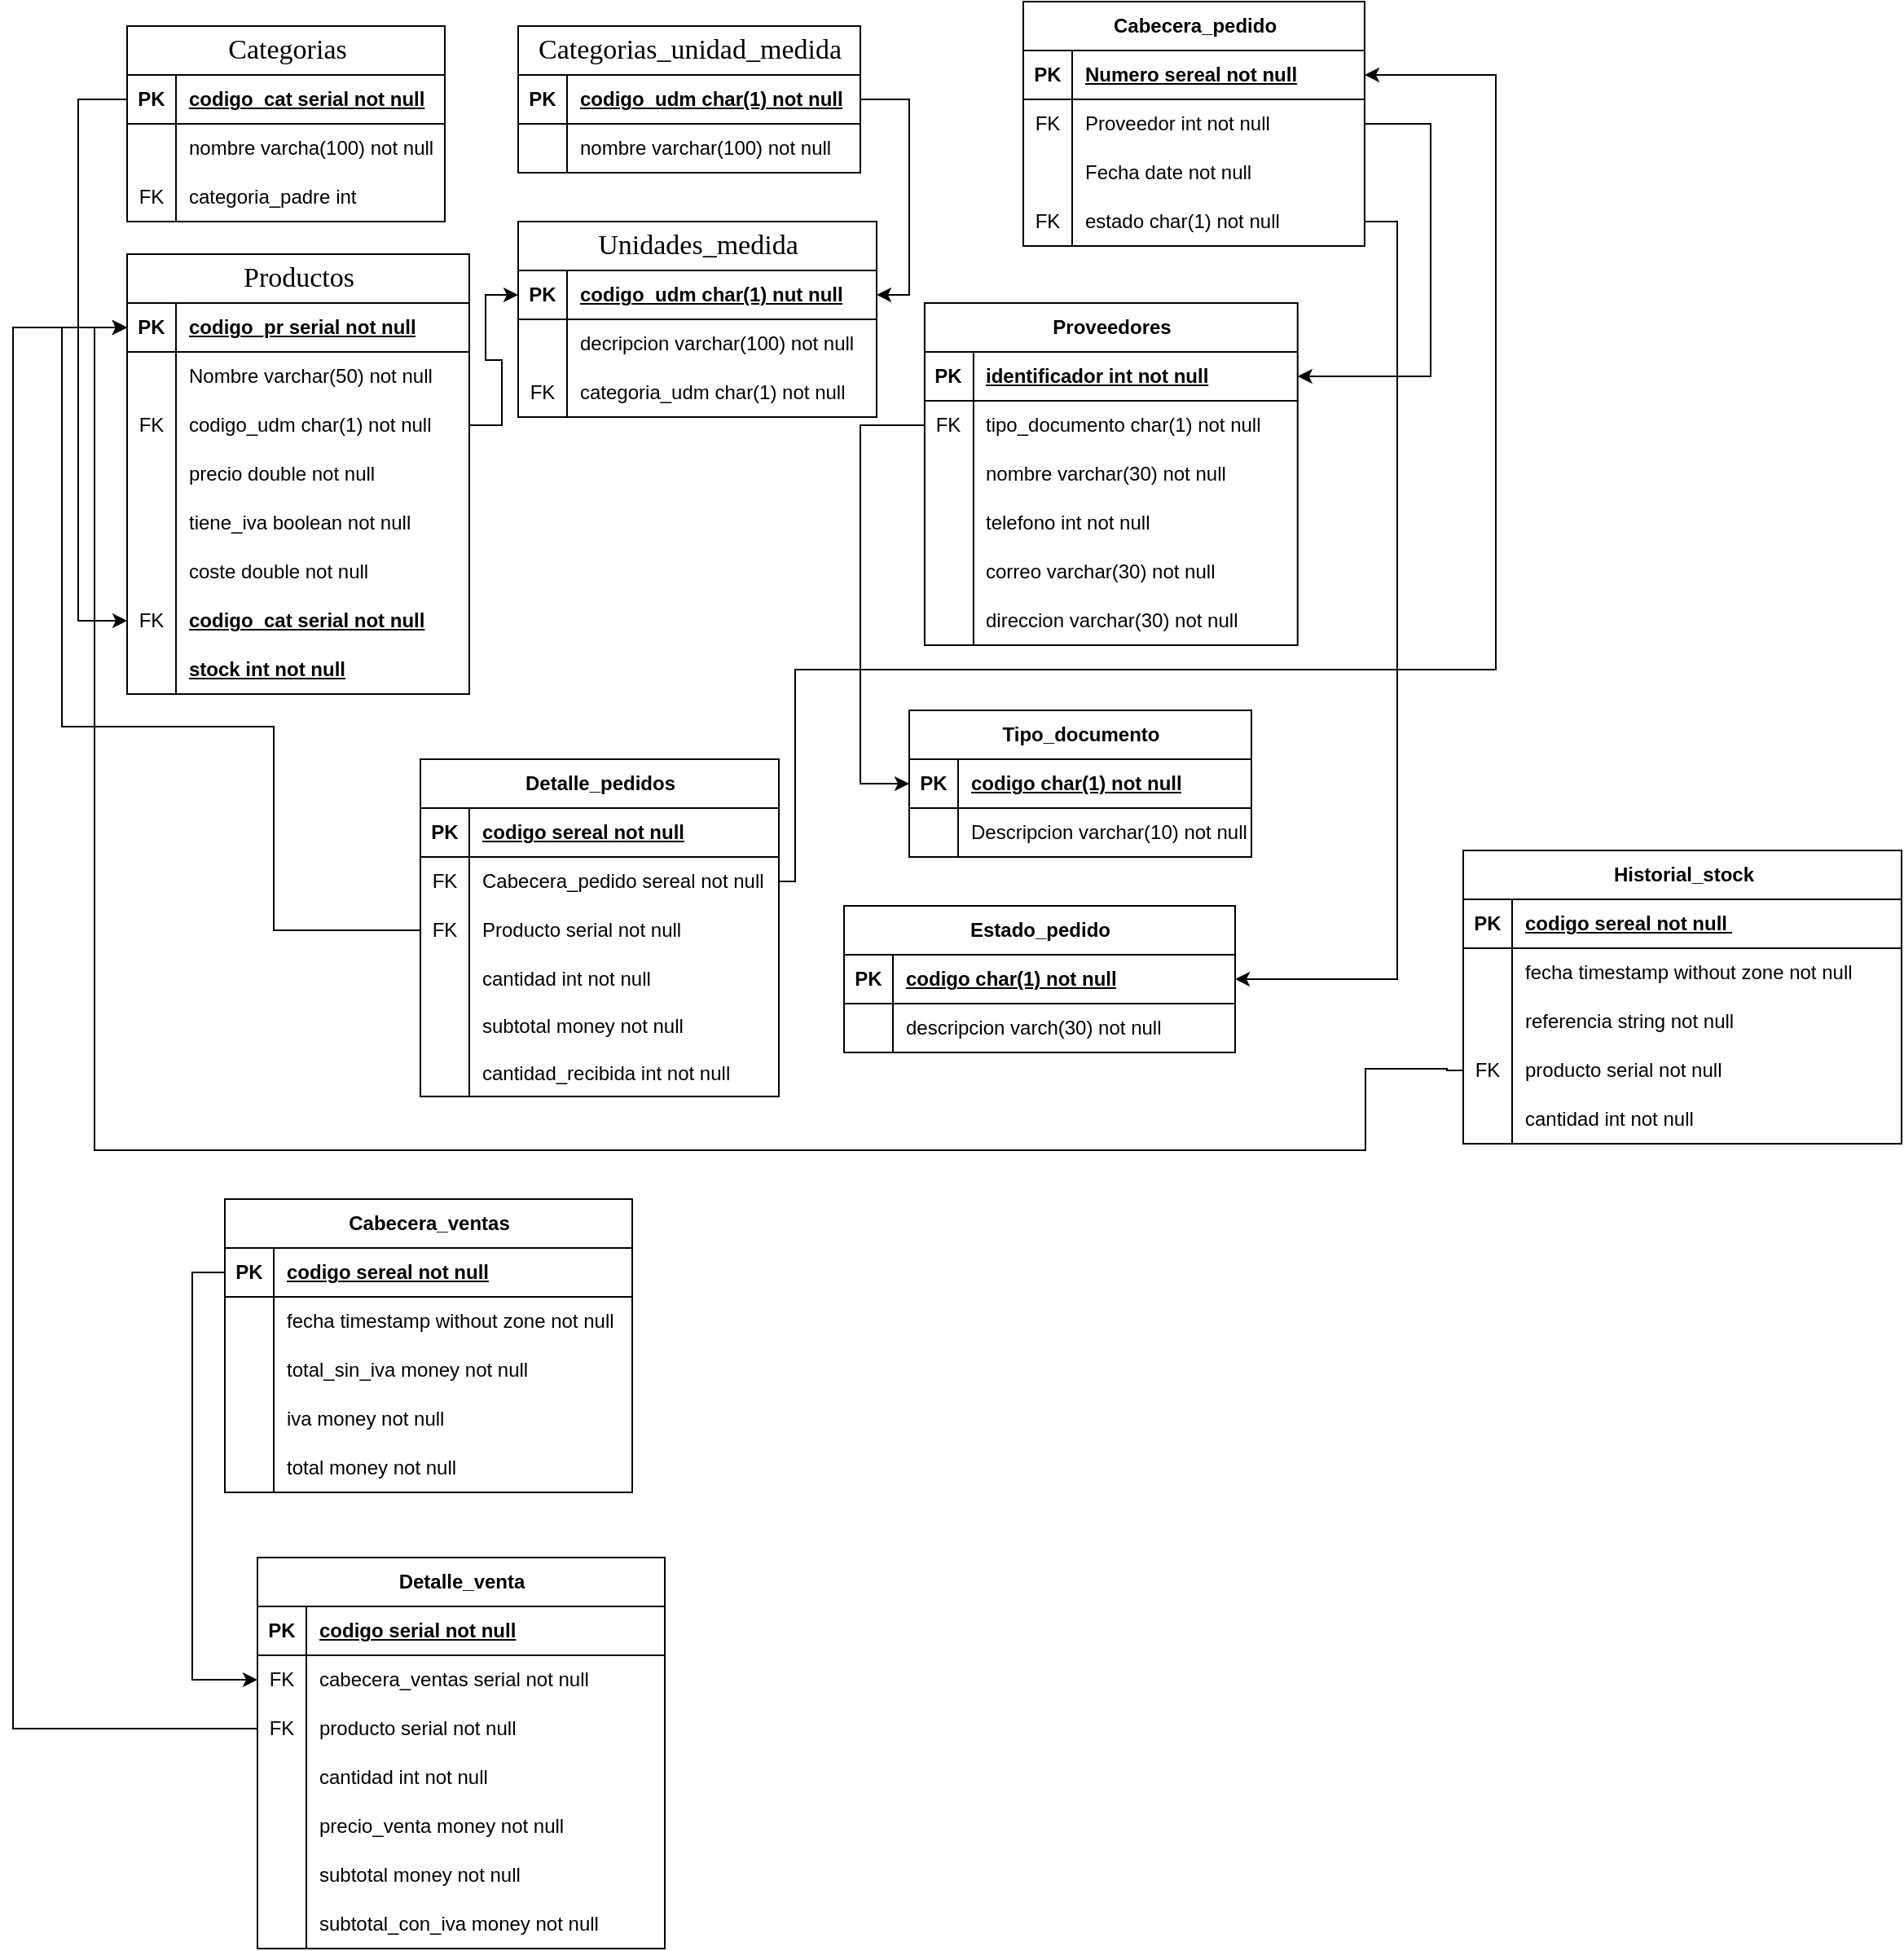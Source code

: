 <mxfile version="24.3.1" type="device">
  <diagram id="R2lEEEUBdFMjLlhIrx00" name="Page-1">
    <mxGraphModel dx="3491" dy="852" grid="1" gridSize="10" guides="1" tooltips="1" connect="1" arrows="1" fold="1" page="1" pageScale="1" pageWidth="827" pageHeight="8000" math="0" shadow="0" extFonts="Permanent Marker^https://fonts.googleapis.com/css?family=Permanent+Marker">
      <root>
        <mxCell id="0" />
        <mxCell id="1" parent="0" />
        <mxCell id="cwuofcwAnXzQg8h3Wf1t-1" value="&lt;span style=&quot;font-family: Oxygen; font-size: 17px; font-weight: 400; text-align: start; text-wrap: wrap; background-color: rgb(255, 255, 255);&quot;&gt;Categorias&lt;/span&gt;" style="shape=table;startSize=30;container=1;collapsible=1;childLayout=tableLayout;fixedRows=1;rowLines=0;fontStyle=1;align=center;resizeLast=1;html=1;" parent="1" vertex="1">
          <mxGeometry x="-740" y="30" width="195" height="120" as="geometry" />
        </mxCell>
        <mxCell id="cwuofcwAnXzQg8h3Wf1t-2" value="" style="shape=tableRow;horizontal=0;startSize=0;swimlaneHead=0;swimlaneBody=0;fillColor=none;collapsible=0;dropTarget=0;points=[[0,0.5],[1,0.5]];portConstraint=eastwest;top=0;left=0;right=0;bottom=1;" parent="cwuofcwAnXzQg8h3Wf1t-1" vertex="1">
          <mxGeometry y="30" width="195" height="30" as="geometry" />
        </mxCell>
        <mxCell id="cwuofcwAnXzQg8h3Wf1t-3" value="PK" style="shape=partialRectangle;connectable=0;fillColor=none;top=0;left=0;bottom=0;right=0;fontStyle=1;overflow=hidden;whiteSpace=wrap;html=1;" parent="cwuofcwAnXzQg8h3Wf1t-2" vertex="1">
          <mxGeometry width="30" height="30" as="geometry">
            <mxRectangle width="30" height="30" as="alternateBounds" />
          </mxGeometry>
        </mxCell>
        <mxCell id="cwuofcwAnXzQg8h3Wf1t-4" value="codigo_cat serial not null" style="shape=partialRectangle;connectable=0;fillColor=none;top=0;left=0;bottom=0;right=0;align=left;spacingLeft=6;fontStyle=5;overflow=hidden;whiteSpace=wrap;html=1;" parent="cwuofcwAnXzQg8h3Wf1t-2" vertex="1">
          <mxGeometry x="30" width="165" height="30" as="geometry">
            <mxRectangle width="165" height="30" as="alternateBounds" />
          </mxGeometry>
        </mxCell>
        <mxCell id="cwuofcwAnXzQg8h3Wf1t-5" value="" style="shape=tableRow;horizontal=0;startSize=0;swimlaneHead=0;swimlaneBody=0;fillColor=none;collapsible=0;dropTarget=0;points=[[0,0.5],[1,0.5]];portConstraint=eastwest;top=0;left=0;right=0;bottom=0;" parent="cwuofcwAnXzQg8h3Wf1t-1" vertex="1">
          <mxGeometry y="60" width="195" height="30" as="geometry" />
        </mxCell>
        <mxCell id="cwuofcwAnXzQg8h3Wf1t-6" value="" style="shape=partialRectangle;connectable=0;fillColor=none;top=0;left=0;bottom=0;right=0;editable=1;overflow=hidden;whiteSpace=wrap;html=1;" parent="cwuofcwAnXzQg8h3Wf1t-5" vertex="1">
          <mxGeometry width="30" height="30" as="geometry">
            <mxRectangle width="30" height="30" as="alternateBounds" />
          </mxGeometry>
        </mxCell>
        <mxCell id="cwuofcwAnXzQg8h3Wf1t-7" value="nombre varcha(100) not null" style="shape=partialRectangle;connectable=0;fillColor=none;top=0;left=0;bottom=0;right=0;align=left;spacingLeft=6;overflow=hidden;whiteSpace=wrap;html=1;" parent="cwuofcwAnXzQg8h3Wf1t-5" vertex="1">
          <mxGeometry x="30" width="165" height="30" as="geometry">
            <mxRectangle width="165" height="30" as="alternateBounds" />
          </mxGeometry>
        </mxCell>
        <mxCell id="cwuofcwAnXzQg8h3Wf1t-11" value="" style="shape=tableRow;horizontal=0;startSize=0;swimlaneHead=0;swimlaneBody=0;fillColor=none;collapsible=0;dropTarget=0;points=[[0,0.5],[1,0.5]];portConstraint=eastwest;top=0;left=0;right=0;bottom=0;" parent="cwuofcwAnXzQg8h3Wf1t-1" vertex="1">
          <mxGeometry y="90" width="195" height="30" as="geometry" />
        </mxCell>
        <mxCell id="cwuofcwAnXzQg8h3Wf1t-12" value="FK" style="shape=partialRectangle;connectable=0;fillColor=none;top=0;left=0;bottom=0;right=0;editable=1;overflow=hidden;whiteSpace=wrap;html=1;" parent="cwuofcwAnXzQg8h3Wf1t-11" vertex="1">
          <mxGeometry width="30" height="30" as="geometry">
            <mxRectangle width="30" height="30" as="alternateBounds" />
          </mxGeometry>
        </mxCell>
        <mxCell id="cwuofcwAnXzQg8h3Wf1t-13" value="categoria_padre int" style="shape=partialRectangle;connectable=0;fillColor=none;top=0;left=0;bottom=0;right=0;align=left;spacingLeft=6;overflow=hidden;whiteSpace=wrap;html=1;" parent="cwuofcwAnXzQg8h3Wf1t-11" vertex="1">
          <mxGeometry x="30" width="165" height="30" as="geometry">
            <mxRectangle width="165" height="30" as="alternateBounds" />
          </mxGeometry>
        </mxCell>
        <mxCell id="cwuofcwAnXzQg8h3Wf1t-14" value="&lt;span style=&quot;font-family: Oxygen; font-size: 17px; font-weight: 400; text-align: start; text-wrap: wrap; background-color: rgb(255, 255, 255);&quot;&gt;Categorias_unidad_medida&lt;/span&gt;" style="shape=table;startSize=30;container=1;collapsible=1;childLayout=tableLayout;fixedRows=1;rowLines=0;fontStyle=1;align=center;resizeLast=1;html=1;" parent="1" vertex="1">
          <mxGeometry x="-500" y="30" width="210" height="90" as="geometry" />
        </mxCell>
        <mxCell id="cwuofcwAnXzQg8h3Wf1t-15" value="" style="shape=tableRow;horizontal=0;startSize=0;swimlaneHead=0;swimlaneBody=0;fillColor=none;collapsible=0;dropTarget=0;points=[[0,0.5],[1,0.5]];portConstraint=eastwest;top=0;left=0;right=0;bottom=1;" parent="cwuofcwAnXzQg8h3Wf1t-14" vertex="1">
          <mxGeometry y="30" width="210" height="30" as="geometry" />
        </mxCell>
        <mxCell id="cwuofcwAnXzQg8h3Wf1t-16" value="PK" style="shape=partialRectangle;connectable=0;fillColor=none;top=0;left=0;bottom=0;right=0;fontStyle=1;overflow=hidden;whiteSpace=wrap;html=1;" parent="cwuofcwAnXzQg8h3Wf1t-15" vertex="1">
          <mxGeometry width="30" height="30" as="geometry">
            <mxRectangle width="30" height="30" as="alternateBounds" />
          </mxGeometry>
        </mxCell>
        <mxCell id="cwuofcwAnXzQg8h3Wf1t-17" value="codigo_udm char(1) not null" style="shape=partialRectangle;connectable=0;fillColor=none;top=0;left=0;bottom=0;right=0;align=left;spacingLeft=6;fontStyle=5;overflow=hidden;whiteSpace=wrap;html=1;" parent="cwuofcwAnXzQg8h3Wf1t-15" vertex="1">
          <mxGeometry x="30" width="180" height="30" as="geometry">
            <mxRectangle width="180" height="30" as="alternateBounds" />
          </mxGeometry>
        </mxCell>
        <mxCell id="cwuofcwAnXzQg8h3Wf1t-18" value="" style="shape=tableRow;horizontal=0;startSize=0;swimlaneHead=0;swimlaneBody=0;fillColor=none;collapsible=0;dropTarget=0;points=[[0,0.5],[1,0.5]];portConstraint=eastwest;top=0;left=0;right=0;bottom=0;" parent="cwuofcwAnXzQg8h3Wf1t-14" vertex="1">
          <mxGeometry y="60" width="210" height="30" as="geometry" />
        </mxCell>
        <mxCell id="cwuofcwAnXzQg8h3Wf1t-19" value="" style="shape=partialRectangle;connectable=0;fillColor=none;top=0;left=0;bottom=0;right=0;editable=1;overflow=hidden;whiteSpace=wrap;html=1;" parent="cwuofcwAnXzQg8h3Wf1t-18" vertex="1">
          <mxGeometry width="30" height="30" as="geometry">
            <mxRectangle width="30" height="30" as="alternateBounds" />
          </mxGeometry>
        </mxCell>
        <mxCell id="cwuofcwAnXzQg8h3Wf1t-20" value="nombre varchar(100) not null" style="shape=partialRectangle;connectable=0;fillColor=none;top=0;left=0;bottom=0;right=0;align=left;spacingLeft=6;overflow=hidden;whiteSpace=wrap;html=1;" parent="cwuofcwAnXzQg8h3Wf1t-18" vertex="1">
          <mxGeometry x="30" width="180" height="30" as="geometry">
            <mxRectangle width="180" height="30" as="alternateBounds" />
          </mxGeometry>
        </mxCell>
        <mxCell id="cwuofcwAnXzQg8h3Wf1t-27" value="&lt;span style=&quot;font-family: Oxygen; font-size: 17px; font-weight: 400; text-align: start; text-wrap: wrap; background-color: rgb(255, 255, 255);&quot;&gt;Unidades_medida&lt;/span&gt;" style="shape=table;startSize=30;container=1;collapsible=1;childLayout=tableLayout;fixedRows=1;rowLines=0;fontStyle=1;align=center;resizeLast=1;html=1;" parent="1" vertex="1">
          <mxGeometry x="-500" y="150" width="220" height="120" as="geometry" />
        </mxCell>
        <mxCell id="cwuofcwAnXzQg8h3Wf1t-28" value="" style="shape=tableRow;horizontal=0;startSize=0;swimlaneHead=0;swimlaneBody=0;fillColor=none;collapsible=0;dropTarget=0;points=[[0,0.5],[1,0.5]];portConstraint=eastwest;top=0;left=0;right=0;bottom=1;" parent="cwuofcwAnXzQg8h3Wf1t-27" vertex="1">
          <mxGeometry y="30" width="220" height="30" as="geometry" />
        </mxCell>
        <mxCell id="cwuofcwAnXzQg8h3Wf1t-29" value="PK" style="shape=partialRectangle;connectable=0;fillColor=none;top=0;left=0;bottom=0;right=0;fontStyle=1;overflow=hidden;whiteSpace=wrap;html=1;" parent="cwuofcwAnXzQg8h3Wf1t-28" vertex="1">
          <mxGeometry width="30" height="30" as="geometry">
            <mxRectangle width="30" height="30" as="alternateBounds" />
          </mxGeometry>
        </mxCell>
        <mxCell id="cwuofcwAnXzQg8h3Wf1t-30" value="codigo_udm char(1) nut null" style="shape=partialRectangle;connectable=0;fillColor=none;top=0;left=0;bottom=0;right=0;align=left;spacingLeft=6;fontStyle=5;overflow=hidden;whiteSpace=wrap;html=1;" parent="cwuofcwAnXzQg8h3Wf1t-28" vertex="1">
          <mxGeometry x="30" width="190" height="30" as="geometry">
            <mxRectangle width="190" height="30" as="alternateBounds" />
          </mxGeometry>
        </mxCell>
        <mxCell id="cwuofcwAnXzQg8h3Wf1t-34" value="" style="shape=tableRow;horizontal=0;startSize=0;swimlaneHead=0;swimlaneBody=0;fillColor=none;collapsible=0;dropTarget=0;points=[[0,0.5],[1,0.5]];portConstraint=eastwest;top=0;left=0;right=0;bottom=0;" parent="cwuofcwAnXzQg8h3Wf1t-27" vertex="1">
          <mxGeometry y="60" width="220" height="30" as="geometry" />
        </mxCell>
        <mxCell id="cwuofcwAnXzQg8h3Wf1t-35" value="" style="shape=partialRectangle;connectable=0;fillColor=none;top=0;left=0;bottom=0;right=0;editable=1;overflow=hidden;whiteSpace=wrap;html=1;" parent="cwuofcwAnXzQg8h3Wf1t-34" vertex="1">
          <mxGeometry width="30" height="30" as="geometry">
            <mxRectangle width="30" height="30" as="alternateBounds" />
          </mxGeometry>
        </mxCell>
        <mxCell id="cwuofcwAnXzQg8h3Wf1t-36" value="decripcion varchar(100) not null" style="shape=partialRectangle;connectable=0;fillColor=none;top=0;left=0;bottom=0;right=0;align=left;spacingLeft=6;overflow=hidden;whiteSpace=wrap;html=1;" parent="cwuofcwAnXzQg8h3Wf1t-34" vertex="1">
          <mxGeometry x="30" width="190" height="30" as="geometry">
            <mxRectangle width="190" height="30" as="alternateBounds" />
          </mxGeometry>
        </mxCell>
        <mxCell id="cwuofcwAnXzQg8h3Wf1t-37" value="" style="shape=tableRow;horizontal=0;startSize=0;swimlaneHead=0;swimlaneBody=0;fillColor=none;collapsible=0;dropTarget=0;points=[[0,0.5],[1,0.5]];portConstraint=eastwest;top=0;left=0;right=0;bottom=0;" parent="cwuofcwAnXzQg8h3Wf1t-27" vertex="1">
          <mxGeometry y="90" width="220" height="30" as="geometry" />
        </mxCell>
        <mxCell id="cwuofcwAnXzQg8h3Wf1t-38" value="FK" style="shape=partialRectangle;connectable=0;fillColor=none;top=0;left=0;bottom=0;right=0;editable=1;overflow=hidden;whiteSpace=wrap;html=1;" parent="cwuofcwAnXzQg8h3Wf1t-37" vertex="1">
          <mxGeometry width="30" height="30" as="geometry">
            <mxRectangle width="30" height="30" as="alternateBounds" />
          </mxGeometry>
        </mxCell>
        <mxCell id="cwuofcwAnXzQg8h3Wf1t-39" value="categoria_udm char(1) not null" style="shape=partialRectangle;connectable=0;fillColor=none;top=0;left=0;bottom=0;right=0;align=left;spacingLeft=6;overflow=hidden;whiteSpace=wrap;html=1;" parent="cwuofcwAnXzQg8h3Wf1t-37" vertex="1">
          <mxGeometry x="30" width="190" height="30" as="geometry">
            <mxRectangle width="190" height="30" as="alternateBounds" />
          </mxGeometry>
        </mxCell>
        <mxCell id="cwuofcwAnXzQg8h3Wf1t-41" value="&lt;span style=&quot;font-family: Oxygen; font-size: 17px; font-weight: 400; text-align: start; text-wrap: wrap; background-color: rgb(255, 255, 255);&quot;&gt;Productos&lt;/span&gt;" style="shape=table;startSize=30;container=1;collapsible=1;childLayout=tableLayout;fixedRows=1;rowLines=0;fontStyle=1;align=center;resizeLast=1;html=1;" parent="1" vertex="1">
          <mxGeometry x="-740" y="170" width="210" height="270" as="geometry" />
        </mxCell>
        <mxCell id="cwuofcwAnXzQg8h3Wf1t-42" value="" style="shape=tableRow;horizontal=0;startSize=0;swimlaneHead=0;swimlaneBody=0;fillColor=none;collapsible=0;dropTarget=0;points=[[0,0.5],[1,0.5]];portConstraint=eastwest;top=0;left=0;right=0;bottom=1;" parent="cwuofcwAnXzQg8h3Wf1t-41" vertex="1">
          <mxGeometry y="30" width="210" height="30" as="geometry" />
        </mxCell>
        <mxCell id="cwuofcwAnXzQg8h3Wf1t-43" value="PK" style="shape=partialRectangle;connectable=0;fillColor=none;top=0;left=0;bottom=0;right=0;fontStyle=1;overflow=hidden;whiteSpace=wrap;html=1;" parent="cwuofcwAnXzQg8h3Wf1t-42" vertex="1">
          <mxGeometry width="30" height="30" as="geometry">
            <mxRectangle width="30" height="30" as="alternateBounds" />
          </mxGeometry>
        </mxCell>
        <mxCell id="cwuofcwAnXzQg8h3Wf1t-44" value="codigo_pr serial not null" style="shape=partialRectangle;connectable=0;fillColor=none;top=0;left=0;bottom=0;right=0;align=left;spacingLeft=6;fontStyle=5;overflow=hidden;whiteSpace=wrap;html=1;" parent="cwuofcwAnXzQg8h3Wf1t-42" vertex="1">
          <mxGeometry x="30" width="180" height="30" as="geometry">
            <mxRectangle width="180" height="30" as="alternateBounds" />
          </mxGeometry>
        </mxCell>
        <mxCell id="cwuofcwAnXzQg8h3Wf1t-45" value="" style="shape=tableRow;horizontal=0;startSize=0;swimlaneHead=0;swimlaneBody=0;fillColor=none;collapsible=0;dropTarget=0;points=[[0,0.5],[1,0.5]];portConstraint=eastwest;top=0;left=0;right=0;bottom=0;" parent="cwuofcwAnXzQg8h3Wf1t-41" vertex="1">
          <mxGeometry y="60" width="210" height="30" as="geometry" />
        </mxCell>
        <mxCell id="cwuofcwAnXzQg8h3Wf1t-46" value="" style="shape=partialRectangle;connectable=0;fillColor=none;top=0;left=0;bottom=0;right=0;editable=1;overflow=hidden;whiteSpace=wrap;html=1;" parent="cwuofcwAnXzQg8h3Wf1t-45" vertex="1">
          <mxGeometry width="30" height="30" as="geometry">
            <mxRectangle width="30" height="30" as="alternateBounds" />
          </mxGeometry>
        </mxCell>
        <mxCell id="cwuofcwAnXzQg8h3Wf1t-47" value="Nombre varchar(50) not null" style="shape=partialRectangle;connectable=0;fillColor=none;top=0;left=0;bottom=0;right=0;align=left;spacingLeft=6;overflow=hidden;whiteSpace=wrap;html=1;" parent="cwuofcwAnXzQg8h3Wf1t-45" vertex="1">
          <mxGeometry x="30" width="180" height="30" as="geometry">
            <mxRectangle width="180" height="30" as="alternateBounds" />
          </mxGeometry>
        </mxCell>
        <mxCell id="cwuofcwAnXzQg8h3Wf1t-48" value="" style="shape=tableRow;horizontal=0;startSize=0;swimlaneHead=0;swimlaneBody=0;fillColor=none;collapsible=0;dropTarget=0;points=[[0,0.5],[1,0.5]];portConstraint=eastwest;top=0;left=0;right=0;bottom=0;" parent="cwuofcwAnXzQg8h3Wf1t-41" vertex="1">
          <mxGeometry y="90" width="210" height="30" as="geometry" />
        </mxCell>
        <mxCell id="cwuofcwAnXzQg8h3Wf1t-49" value="FK" style="shape=partialRectangle;connectable=0;fillColor=none;top=0;left=0;bottom=0;right=0;editable=1;overflow=hidden;whiteSpace=wrap;html=1;" parent="cwuofcwAnXzQg8h3Wf1t-48" vertex="1">
          <mxGeometry width="30" height="30" as="geometry">
            <mxRectangle width="30" height="30" as="alternateBounds" />
          </mxGeometry>
        </mxCell>
        <mxCell id="cwuofcwAnXzQg8h3Wf1t-50" value="codigo_udm char(1) not null" style="shape=partialRectangle;connectable=0;fillColor=none;top=0;left=0;bottom=0;right=0;align=left;spacingLeft=6;overflow=hidden;whiteSpace=wrap;html=1;" parent="cwuofcwAnXzQg8h3Wf1t-48" vertex="1">
          <mxGeometry x="30" width="180" height="30" as="geometry">
            <mxRectangle width="180" height="30" as="alternateBounds" />
          </mxGeometry>
        </mxCell>
        <mxCell id="cwuofcwAnXzQg8h3Wf1t-51" value="" style="shape=tableRow;horizontal=0;startSize=0;swimlaneHead=0;swimlaneBody=0;fillColor=none;collapsible=0;dropTarget=0;points=[[0,0.5],[1,0.5]];portConstraint=eastwest;top=0;left=0;right=0;bottom=0;" parent="cwuofcwAnXzQg8h3Wf1t-41" vertex="1">
          <mxGeometry y="120" width="210" height="30" as="geometry" />
        </mxCell>
        <mxCell id="cwuofcwAnXzQg8h3Wf1t-52" value="" style="shape=partialRectangle;connectable=0;fillColor=none;top=0;left=0;bottom=0;right=0;editable=1;overflow=hidden;whiteSpace=wrap;html=1;" parent="cwuofcwAnXzQg8h3Wf1t-51" vertex="1">
          <mxGeometry width="30" height="30" as="geometry">
            <mxRectangle width="30" height="30" as="alternateBounds" />
          </mxGeometry>
        </mxCell>
        <mxCell id="cwuofcwAnXzQg8h3Wf1t-53" value="precio double not null" style="shape=partialRectangle;connectable=0;fillColor=none;top=0;left=0;bottom=0;right=0;align=left;spacingLeft=6;overflow=hidden;whiteSpace=wrap;html=1;" parent="cwuofcwAnXzQg8h3Wf1t-51" vertex="1">
          <mxGeometry x="30" width="180" height="30" as="geometry">
            <mxRectangle width="180" height="30" as="alternateBounds" />
          </mxGeometry>
        </mxCell>
        <mxCell id="cwuofcwAnXzQg8h3Wf1t-56" value="" style="shape=tableRow;horizontal=0;startSize=0;swimlaneHead=0;swimlaneBody=0;fillColor=none;collapsible=0;dropTarget=0;points=[[0,0.5],[1,0.5]];portConstraint=eastwest;top=0;left=0;right=0;bottom=0;" parent="cwuofcwAnXzQg8h3Wf1t-41" vertex="1">
          <mxGeometry y="150" width="210" height="30" as="geometry" />
        </mxCell>
        <mxCell id="cwuofcwAnXzQg8h3Wf1t-57" value="" style="shape=partialRectangle;connectable=0;fillColor=none;top=0;left=0;bottom=0;right=0;editable=1;overflow=hidden;whiteSpace=wrap;html=1;" parent="cwuofcwAnXzQg8h3Wf1t-56" vertex="1">
          <mxGeometry width="30" height="30" as="geometry">
            <mxRectangle width="30" height="30" as="alternateBounds" />
          </mxGeometry>
        </mxCell>
        <mxCell id="cwuofcwAnXzQg8h3Wf1t-58" value="tiene_iva boolean not null" style="shape=partialRectangle;connectable=0;fillColor=none;top=0;left=0;bottom=0;right=0;align=left;spacingLeft=6;overflow=hidden;whiteSpace=wrap;html=1;" parent="cwuofcwAnXzQg8h3Wf1t-56" vertex="1">
          <mxGeometry x="30" width="180" height="30" as="geometry">
            <mxRectangle width="180" height="30" as="alternateBounds" />
          </mxGeometry>
        </mxCell>
        <mxCell id="cwuofcwAnXzQg8h3Wf1t-59" value="" style="shape=tableRow;horizontal=0;startSize=0;swimlaneHead=0;swimlaneBody=0;fillColor=none;collapsible=0;dropTarget=0;points=[[0,0.5],[1,0.5]];portConstraint=eastwest;top=0;left=0;right=0;bottom=0;" parent="cwuofcwAnXzQg8h3Wf1t-41" vertex="1">
          <mxGeometry y="180" width="210" height="30" as="geometry" />
        </mxCell>
        <mxCell id="cwuofcwAnXzQg8h3Wf1t-60" value="" style="shape=partialRectangle;connectable=0;fillColor=none;top=0;left=0;bottom=0;right=0;editable=1;overflow=hidden;whiteSpace=wrap;html=1;" parent="cwuofcwAnXzQg8h3Wf1t-59" vertex="1">
          <mxGeometry width="30" height="30" as="geometry">
            <mxRectangle width="30" height="30" as="alternateBounds" />
          </mxGeometry>
        </mxCell>
        <mxCell id="cwuofcwAnXzQg8h3Wf1t-61" value="coste double not null" style="shape=partialRectangle;connectable=0;fillColor=none;top=0;left=0;bottom=0;right=0;align=left;spacingLeft=6;overflow=hidden;whiteSpace=wrap;html=1;" parent="cwuofcwAnXzQg8h3Wf1t-59" vertex="1">
          <mxGeometry x="30" width="180" height="30" as="geometry">
            <mxRectangle width="180" height="30" as="alternateBounds" />
          </mxGeometry>
        </mxCell>
        <mxCell id="cwuofcwAnXzQg8h3Wf1t-62" value="" style="shape=tableRow;horizontal=0;startSize=0;swimlaneHead=0;swimlaneBody=0;fillColor=none;collapsible=0;dropTarget=0;points=[[0,0.5],[1,0.5]];portConstraint=eastwest;top=0;left=0;right=0;bottom=0;" parent="cwuofcwAnXzQg8h3Wf1t-41" vertex="1">
          <mxGeometry y="210" width="210" height="30" as="geometry" />
        </mxCell>
        <mxCell id="cwuofcwAnXzQg8h3Wf1t-63" value="FK" style="shape=partialRectangle;connectable=0;fillColor=none;top=0;left=0;bottom=0;right=0;editable=1;overflow=hidden;whiteSpace=wrap;html=1;" parent="cwuofcwAnXzQg8h3Wf1t-62" vertex="1">
          <mxGeometry width="30" height="30" as="geometry">
            <mxRectangle width="30" height="30" as="alternateBounds" />
          </mxGeometry>
        </mxCell>
        <mxCell id="cwuofcwAnXzQg8h3Wf1t-64" value="&lt;span style=&quot;font-weight: 700; text-decoration-line: underline;&quot;&gt;codigo_cat serial not null&lt;/span&gt;" style="shape=partialRectangle;connectable=0;fillColor=none;top=0;left=0;bottom=0;right=0;align=left;spacingLeft=6;overflow=hidden;whiteSpace=wrap;html=1;" parent="cwuofcwAnXzQg8h3Wf1t-62" vertex="1">
          <mxGeometry x="30" width="180" height="30" as="geometry">
            <mxRectangle width="180" height="30" as="alternateBounds" />
          </mxGeometry>
        </mxCell>
        <mxCell id="rMnYFLiwKLSCMcA6vRmd-37" value="" style="shape=tableRow;horizontal=0;startSize=0;swimlaneHead=0;swimlaneBody=0;fillColor=none;collapsible=0;dropTarget=0;points=[[0,0.5],[1,0.5]];portConstraint=eastwest;top=0;left=0;right=0;bottom=0;" parent="cwuofcwAnXzQg8h3Wf1t-41" vertex="1">
          <mxGeometry y="240" width="210" height="30" as="geometry" />
        </mxCell>
        <mxCell id="rMnYFLiwKLSCMcA6vRmd-38" value="" style="shape=partialRectangle;connectable=0;fillColor=none;top=0;left=0;bottom=0;right=0;editable=1;overflow=hidden;whiteSpace=wrap;html=1;" parent="rMnYFLiwKLSCMcA6vRmd-37" vertex="1">
          <mxGeometry width="30" height="30" as="geometry">
            <mxRectangle width="30" height="30" as="alternateBounds" />
          </mxGeometry>
        </mxCell>
        <mxCell id="rMnYFLiwKLSCMcA6vRmd-39" value="&lt;b&gt;&lt;u&gt;stock int not null&lt;/u&gt;&lt;/b&gt;" style="shape=partialRectangle;connectable=0;fillColor=none;top=0;left=0;bottom=0;right=0;align=left;spacingLeft=6;overflow=hidden;whiteSpace=wrap;html=1;" parent="rMnYFLiwKLSCMcA6vRmd-37" vertex="1">
          <mxGeometry x="30" width="180" height="30" as="geometry">
            <mxRectangle width="180" height="30" as="alternateBounds" />
          </mxGeometry>
        </mxCell>
        <mxCell id="cwuofcwAnXzQg8h3Wf1t-55" style="edgeStyle=orthogonalEdgeStyle;rounded=0;orthogonalLoop=1;jettySize=auto;html=1;exitX=1;exitY=0.5;exitDx=0;exitDy=0;entryX=1;entryY=0.5;entryDx=0;entryDy=0;" parent="1" source="cwuofcwAnXzQg8h3Wf1t-15" target="cwuofcwAnXzQg8h3Wf1t-28" edge="1">
          <mxGeometry relative="1" as="geometry" />
        </mxCell>
        <mxCell id="cwuofcwAnXzQg8h3Wf1t-65" style="edgeStyle=orthogonalEdgeStyle;rounded=0;orthogonalLoop=1;jettySize=auto;html=1;exitX=0;exitY=0.5;exitDx=0;exitDy=0;entryX=0;entryY=0.5;entryDx=0;entryDy=0;" parent="1" source="cwuofcwAnXzQg8h3Wf1t-2" target="cwuofcwAnXzQg8h3Wf1t-62" edge="1">
          <mxGeometry relative="1" as="geometry">
            <Array as="points">
              <mxPoint x="-770" y="75" />
              <mxPoint x="-770" y="395" />
            </Array>
          </mxGeometry>
        </mxCell>
        <mxCell id="cwuofcwAnXzQg8h3Wf1t-66" style="edgeStyle=orthogonalEdgeStyle;rounded=0;orthogonalLoop=1;jettySize=auto;html=1;exitX=1;exitY=0.5;exitDx=0;exitDy=0;entryX=0;entryY=0.5;entryDx=0;entryDy=0;" parent="1" source="cwuofcwAnXzQg8h3Wf1t-48" target="cwuofcwAnXzQg8h3Wf1t-28" edge="1">
          <mxGeometry relative="1" as="geometry" />
        </mxCell>
        <mxCell id="3EcjKmO3gJltNa586Zww-18" value="Tipo_documento" style="shape=table;startSize=30;container=1;collapsible=1;childLayout=tableLayout;fixedRows=1;rowLines=0;fontStyle=1;align=center;resizeLast=1;html=1;" parent="1" vertex="1">
          <mxGeometry x="-260" y="450" width="210" height="90" as="geometry" />
        </mxCell>
        <mxCell id="3EcjKmO3gJltNa586Zww-19" value="" style="shape=tableRow;horizontal=0;startSize=0;swimlaneHead=0;swimlaneBody=0;fillColor=none;collapsible=0;dropTarget=0;points=[[0,0.5],[1,0.5]];portConstraint=eastwest;top=0;left=0;right=0;bottom=1;" parent="3EcjKmO3gJltNa586Zww-18" vertex="1">
          <mxGeometry y="30" width="210" height="30" as="geometry" />
        </mxCell>
        <mxCell id="3EcjKmO3gJltNa586Zww-20" value="PK" style="shape=partialRectangle;connectable=0;fillColor=none;top=0;left=0;bottom=0;right=0;fontStyle=1;overflow=hidden;whiteSpace=wrap;html=1;" parent="3EcjKmO3gJltNa586Zww-19" vertex="1">
          <mxGeometry width="30" height="30" as="geometry">
            <mxRectangle width="30" height="30" as="alternateBounds" />
          </mxGeometry>
        </mxCell>
        <mxCell id="3EcjKmO3gJltNa586Zww-21" value="codigo char(1) not null" style="shape=partialRectangle;connectable=0;fillColor=none;top=0;left=0;bottom=0;right=0;align=left;spacingLeft=6;fontStyle=5;overflow=hidden;whiteSpace=wrap;html=1;" parent="3EcjKmO3gJltNa586Zww-19" vertex="1">
          <mxGeometry x="30" width="180" height="30" as="geometry">
            <mxRectangle width="180" height="30" as="alternateBounds" />
          </mxGeometry>
        </mxCell>
        <mxCell id="3EcjKmO3gJltNa586Zww-22" value="" style="shape=tableRow;horizontal=0;startSize=0;swimlaneHead=0;swimlaneBody=0;fillColor=none;collapsible=0;dropTarget=0;points=[[0,0.5],[1,0.5]];portConstraint=eastwest;top=0;left=0;right=0;bottom=0;" parent="3EcjKmO3gJltNa586Zww-18" vertex="1">
          <mxGeometry y="60" width="210" height="30" as="geometry" />
        </mxCell>
        <mxCell id="3EcjKmO3gJltNa586Zww-23" value="" style="shape=partialRectangle;connectable=0;fillColor=none;top=0;left=0;bottom=0;right=0;editable=1;overflow=hidden;whiteSpace=wrap;html=1;" parent="3EcjKmO3gJltNa586Zww-22" vertex="1">
          <mxGeometry width="30" height="30" as="geometry">
            <mxRectangle width="30" height="30" as="alternateBounds" />
          </mxGeometry>
        </mxCell>
        <mxCell id="3EcjKmO3gJltNa586Zww-24" value="Descripcion varchar(10) not null" style="shape=partialRectangle;connectable=0;fillColor=none;top=0;left=0;bottom=0;right=0;align=left;spacingLeft=6;overflow=hidden;whiteSpace=wrap;html=1;" parent="3EcjKmO3gJltNa586Zww-22" vertex="1">
          <mxGeometry x="30" width="180" height="30" as="geometry">
            <mxRectangle width="180" height="30" as="alternateBounds" />
          </mxGeometry>
        </mxCell>
        <mxCell id="3EcjKmO3gJltNa586Zww-31" value="Detalle_pedidos" style="shape=table;startSize=30;container=1;collapsible=1;childLayout=tableLayout;fixedRows=1;rowLines=0;fontStyle=1;align=center;resizeLast=1;html=1;" parent="1" vertex="1">
          <mxGeometry x="-560" y="480" width="220" height="207" as="geometry" />
        </mxCell>
        <mxCell id="3EcjKmO3gJltNa586Zww-32" value="" style="shape=tableRow;horizontal=0;startSize=0;swimlaneHead=0;swimlaneBody=0;fillColor=none;collapsible=0;dropTarget=0;points=[[0,0.5],[1,0.5]];portConstraint=eastwest;top=0;left=0;right=0;bottom=1;" parent="3EcjKmO3gJltNa586Zww-31" vertex="1">
          <mxGeometry y="30" width="220" height="30" as="geometry" />
        </mxCell>
        <mxCell id="3EcjKmO3gJltNa586Zww-33" value="PK" style="shape=partialRectangle;connectable=0;fillColor=none;top=0;left=0;bottom=0;right=0;fontStyle=1;overflow=hidden;whiteSpace=wrap;html=1;" parent="3EcjKmO3gJltNa586Zww-32" vertex="1">
          <mxGeometry width="30" height="30" as="geometry">
            <mxRectangle width="30" height="30" as="alternateBounds" />
          </mxGeometry>
        </mxCell>
        <mxCell id="3EcjKmO3gJltNa586Zww-34" value="codigo sereal not null" style="shape=partialRectangle;connectable=0;fillColor=none;top=0;left=0;bottom=0;right=0;align=left;spacingLeft=6;fontStyle=5;overflow=hidden;whiteSpace=wrap;html=1;" parent="3EcjKmO3gJltNa586Zww-32" vertex="1">
          <mxGeometry x="30" width="190" height="30" as="geometry">
            <mxRectangle width="190" height="30" as="alternateBounds" />
          </mxGeometry>
        </mxCell>
        <mxCell id="3EcjKmO3gJltNa586Zww-35" value="" style="shape=tableRow;horizontal=0;startSize=0;swimlaneHead=0;swimlaneBody=0;fillColor=none;collapsible=0;dropTarget=0;points=[[0,0.5],[1,0.5]];portConstraint=eastwest;top=0;left=0;right=0;bottom=0;" parent="3EcjKmO3gJltNa586Zww-31" vertex="1">
          <mxGeometry y="60" width="220" height="30" as="geometry" />
        </mxCell>
        <mxCell id="3EcjKmO3gJltNa586Zww-36" value="FK" style="shape=partialRectangle;connectable=0;fillColor=none;top=0;left=0;bottom=0;right=0;editable=1;overflow=hidden;whiteSpace=wrap;html=1;" parent="3EcjKmO3gJltNa586Zww-35" vertex="1">
          <mxGeometry width="30" height="30" as="geometry">
            <mxRectangle width="30" height="30" as="alternateBounds" />
          </mxGeometry>
        </mxCell>
        <mxCell id="3EcjKmO3gJltNa586Zww-37" value="Cabecera_pedido sereal not null" style="shape=partialRectangle;connectable=0;fillColor=none;top=0;left=0;bottom=0;right=0;align=left;spacingLeft=6;overflow=hidden;whiteSpace=wrap;html=1;" parent="3EcjKmO3gJltNa586Zww-35" vertex="1">
          <mxGeometry x="30" width="190" height="30" as="geometry">
            <mxRectangle width="190" height="30" as="alternateBounds" />
          </mxGeometry>
        </mxCell>
        <mxCell id="3EcjKmO3gJltNa586Zww-38" value="" style="shape=tableRow;horizontal=0;startSize=0;swimlaneHead=0;swimlaneBody=0;fillColor=none;collapsible=0;dropTarget=0;points=[[0,0.5],[1,0.5]];portConstraint=eastwest;top=0;left=0;right=0;bottom=0;" parent="3EcjKmO3gJltNa586Zww-31" vertex="1">
          <mxGeometry y="90" width="220" height="30" as="geometry" />
        </mxCell>
        <mxCell id="3EcjKmO3gJltNa586Zww-39" value="FK" style="shape=partialRectangle;connectable=0;fillColor=none;top=0;left=0;bottom=0;right=0;editable=1;overflow=hidden;whiteSpace=wrap;html=1;" parent="3EcjKmO3gJltNa586Zww-38" vertex="1">
          <mxGeometry width="30" height="30" as="geometry">
            <mxRectangle width="30" height="30" as="alternateBounds" />
          </mxGeometry>
        </mxCell>
        <mxCell id="3EcjKmO3gJltNa586Zww-40" value="Producto serial not null" style="shape=partialRectangle;connectable=0;fillColor=none;top=0;left=0;bottom=0;right=0;align=left;spacingLeft=6;overflow=hidden;whiteSpace=wrap;html=1;" parent="3EcjKmO3gJltNa586Zww-38" vertex="1">
          <mxGeometry x="30" width="190" height="30" as="geometry">
            <mxRectangle width="190" height="30" as="alternateBounds" />
          </mxGeometry>
        </mxCell>
        <mxCell id="3EcjKmO3gJltNa586Zww-41" value="" style="shape=tableRow;horizontal=0;startSize=0;swimlaneHead=0;swimlaneBody=0;fillColor=none;collapsible=0;dropTarget=0;points=[[0,0.5],[1,0.5]];portConstraint=eastwest;top=0;left=0;right=0;bottom=0;" parent="3EcjKmO3gJltNa586Zww-31" vertex="1">
          <mxGeometry y="120" width="220" height="29" as="geometry" />
        </mxCell>
        <mxCell id="3EcjKmO3gJltNa586Zww-42" value="" style="shape=partialRectangle;connectable=0;fillColor=none;top=0;left=0;bottom=0;right=0;editable=1;overflow=hidden;whiteSpace=wrap;html=1;" parent="3EcjKmO3gJltNa586Zww-41" vertex="1">
          <mxGeometry width="30" height="29" as="geometry">
            <mxRectangle width="30" height="29" as="alternateBounds" />
          </mxGeometry>
        </mxCell>
        <mxCell id="3EcjKmO3gJltNa586Zww-43" value="cantidad int not null" style="shape=partialRectangle;connectable=0;fillColor=none;top=0;left=0;bottom=0;right=0;align=left;spacingLeft=6;overflow=hidden;whiteSpace=wrap;html=1;" parent="3EcjKmO3gJltNa586Zww-41" vertex="1">
          <mxGeometry x="30" width="190" height="29" as="geometry">
            <mxRectangle width="190" height="29" as="alternateBounds" />
          </mxGeometry>
        </mxCell>
        <mxCell id="3EcjKmO3gJltNa586Zww-57" value="" style="shape=tableRow;horizontal=0;startSize=0;swimlaneHead=0;swimlaneBody=0;fillColor=none;collapsible=0;dropTarget=0;points=[[0,0.5],[1,0.5]];portConstraint=eastwest;top=0;left=0;right=0;bottom=0;" parent="3EcjKmO3gJltNa586Zww-31" vertex="1">
          <mxGeometry y="149" width="220" height="29" as="geometry" />
        </mxCell>
        <mxCell id="3EcjKmO3gJltNa586Zww-58" value="" style="shape=partialRectangle;connectable=0;fillColor=none;top=0;left=0;bottom=0;right=0;editable=1;overflow=hidden;whiteSpace=wrap;html=1;" parent="3EcjKmO3gJltNa586Zww-57" vertex="1">
          <mxGeometry width="30" height="29" as="geometry">
            <mxRectangle width="30" height="29" as="alternateBounds" />
          </mxGeometry>
        </mxCell>
        <mxCell id="3EcjKmO3gJltNa586Zww-59" value="subtotal money not null" style="shape=partialRectangle;connectable=0;fillColor=none;top=0;left=0;bottom=0;right=0;align=left;spacingLeft=6;overflow=hidden;whiteSpace=wrap;html=1;" parent="3EcjKmO3gJltNa586Zww-57" vertex="1">
          <mxGeometry x="30" width="190" height="29" as="geometry">
            <mxRectangle width="190" height="29" as="alternateBounds" />
          </mxGeometry>
        </mxCell>
        <mxCell id="rMnYFLiwKLSCMcA6vRmd-17" value="" style="shape=tableRow;horizontal=0;startSize=0;swimlaneHead=0;swimlaneBody=0;fillColor=none;collapsible=0;dropTarget=0;points=[[0,0.5],[1,0.5]];portConstraint=eastwest;top=0;left=0;right=0;bottom=0;" parent="3EcjKmO3gJltNa586Zww-31" vertex="1">
          <mxGeometry y="178" width="220" height="29" as="geometry" />
        </mxCell>
        <mxCell id="rMnYFLiwKLSCMcA6vRmd-18" value="" style="shape=partialRectangle;connectable=0;fillColor=none;top=0;left=0;bottom=0;right=0;editable=1;overflow=hidden;whiteSpace=wrap;html=1;" parent="rMnYFLiwKLSCMcA6vRmd-17" vertex="1">
          <mxGeometry width="30" height="29" as="geometry">
            <mxRectangle width="30" height="29" as="alternateBounds" />
          </mxGeometry>
        </mxCell>
        <mxCell id="rMnYFLiwKLSCMcA6vRmd-19" value="cantidad_recibida int not null" style="shape=partialRectangle;connectable=0;fillColor=none;top=0;left=0;bottom=0;right=0;align=left;spacingLeft=6;overflow=hidden;whiteSpace=wrap;html=1;" parent="rMnYFLiwKLSCMcA6vRmd-17" vertex="1">
          <mxGeometry x="30" width="190" height="29" as="geometry">
            <mxRectangle width="190" height="29" as="alternateBounds" />
          </mxGeometry>
        </mxCell>
        <mxCell id="3EcjKmO3gJltNa586Zww-44" value="Cabecera_pedido" style="shape=table;startSize=30;container=1;collapsible=1;childLayout=tableLayout;fixedRows=1;rowLines=0;fontStyle=1;align=center;resizeLast=1;html=1;" parent="1" vertex="1">
          <mxGeometry x="-190" y="15" width="209.46" height="150" as="geometry" />
        </mxCell>
        <mxCell id="3EcjKmO3gJltNa586Zww-45" value="" style="shape=tableRow;horizontal=0;startSize=0;swimlaneHead=0;swimlaneBody=0;fillColor=none;collapsible=0;dropTarget=0;points=[[0,0.5],[1,0.5]];portConstraint=eastwest;top=0;left=0;right=0;bottom=1;" parent="3EcjKmO3gJltNa586Zww-44" vertex="1">
          <mxGeometry y="30" width="209.46" height="30" as="geometry" />
        </mxCell>
        <mxCell id="3EcjKmO3gJltNa586Zww-46" value="PK" style="shape=partialRectangle;connectable=0;fillColor=none;top=0;left=0;bottom=0;right=0;fontStyle=1;overflow=hidden;whiteSpace=wrap;html=1;" parent="3EcjKmO3gJltNa586Zww-45" vertex="1">
          <mxGeometry width="30" height="30" as="geometry">
            <mxRectangle width="30" height="30" as="alternateBounds" />
          </mxGeometry>
        </mxCell>
        <mxCell id="3EcjKmO3gJltNa586Zww-47" value="Numero sereal not null" style="shape=partialRectangle;connectable=0;fillColor=none;top=0;left=0;bottom=0;right=0;align=left;spacingLeft=6;fontStyle=5;overflow=hidden;whiteSpace=wrap;html=1;" parent="3EcjKmO3gJltNa586Zww-45" vertex="1">
          <mxGeometry x="30" width="179.46" height="30" as="geometry">
            <mxRectangle width="179.46" height="30" as="alternateBounds" />
          </mxGeometry>
        </mxCell>
        <mxCell id="3EcjKmO3gJltNa586Zww-48" value="" style="shape=tableRow;horizontal=0;startSize=0;swimlaneHead=0;swimlaneBody=0;fillColor=none;collapsible=0;dropTarget=0;points=[[0,0.5],[1,0.5]];portConstraint=eastwest;top=0;left=0;right=0;bottom=0;" parent="3EcjKmO3gJltNa586Zww-44" vertex="1">
          <mxGeometry y="60" width="209.46" height="30" as="geometry" />
        </mxCell>
        <mxCell id="3EcjKmO3gJltNa586Zww-49" value="FK" style="shape=partialRectangle;connectable=0;fillColor=none;top=0;left=0;bottom=0;right=0;editable=1;overflow=hidden;whiteSpace=wrap;html=1;" parent="3EcjKmO3gJltNa586Zww-48" vertex="1">
          <mxGeometry width="30" height="30" as="geometry">
            <mxRectangle width="30" height="30" as="alternateBounds" />
          </mxGeometry>
        </mxCell>
        <mxCell id="3EcjKmO3gJltNa586Zww-50" value="Proveedor int not null" style="shape=partialRectangle;connectable=0;fillColor=none;top=0;left=0;bottom=0;right=0;align=left;spacingLeft=6;overflow=hidden;whiteSpace=wrap;html=1;" parent="3EcjKmO3gJltNa586Zww-48" vertex="1">
          <mxGeometry x="30" width="179.46" height="30" as="geometry">
            <mxRectangle width="179.46" height="30" as="alternateBounds" />
          </mxGeometry>
        </mxCell>
        <mxCell id="3EcjKmO3gJltNa586Zww-51" value="" style="shape=tableRow;horizontal=0;startSize=0;swimlaneHead=0;swimlaneBody=0;fillColor=none;collapsible=0;dropTarget=0;points=[[0,0.5],[1,0.5]];portConstraint=eastwest;top=0;left=0;right=0;bottom=0;" parent="3EcjKmO3gJltNa586Zww-44" vertex="1">
          <mxGeometry y="90" width="209.46" height="30" as="geometry" />
        </mxCell>
        <mxCell id="3EcjKmO3gJltNa586Zww-52" value="" style="shape=partialRectangle;connectable=0;fillColor=none;top=0;left=0;bottom=0;right=0;editable=1;overflow=hidden;whiteSpace=wrap;html=1;" parent="3EcjKmO3gJltNa586Zww-51" vertex="1">
          <mxGeometry width="30" height="30" as="geometry">
            <mxRectangle width="30" height="30" as="alternateBounds" />
          </mxGeometry>
        </mxCell>
        <mxCell id="3EcjKmO3gJltNa586Zww-53" value="Fecha date not null" style="shape=partialRectangle;connectable=0;fillColor=none;top=0;left=0;bottom=0;right=0;align=left;spacingLeft=6;overflow=hidden;whiteSpace=wrap;html=1;" parent="3EcjKmO3gJltNa586Zww-51" vertex="1">
          <mxGeometry x="30" width="179.46" height="30" as="geometry">
            <mxRectangle width="179.46" height="30" as="alternateBounds" />
          </mxGeometry>
        </mxCell>
        <mxCell id="rMnYFLiwKLSCMcA6vRmd-33" value="" style="shape=tableRow;horizontal=0;startSize=0;swimlaneHead=0;swimlaneBody=0;fillColor=none;collapsible=0;dropTarget=0;points=[[0,0.5],[1,0.5]];portConstraint=eastwest;top=0;left=0;right=0;bottom=0;" parent="3EcjKmO3gJltNa586Zww-44" vertex="1">
          <mxGeometry y="120" width="209.46" height="30" as="geometry" />
        </mxCell>
        <mxCell id="rMnYFLiwKLSCMcA6vRmd-34" value="FK" style="shape=partialRectangle;connectable=0;fillColor=none;top=0;left=0;bottom=0;right=0;editable=1;overflow=hidden;whiteSpace=wrap;html=1;" parent="rMnYFLiwKLSCMcA6vRmd-33" vertex="1">
          <mxGeometry width="30" height="30" as="geometry">
            <mxRectangle width="30" height="30" as="alternateBounds" />
          </mxGeometry>
        </mxCell>
        <mxCell id="rMnYFLiwKLSCMcA6vRmd-35" value="estado char(1) not null" style="shape=partialRectangle;connectable=0;fillColor=none;top=0;left=0;bottom=0;right=0;align=left;spacingLeft=6;overflow=hidden;whiteSpace=wrap;html=1;" parent="rMnYFLiwKLSCMcA6vRmd-33" vertex="1">
          <mxGeometry x="30" width="179.46" height="30" as="geometry">
            <mxRectangle width="179.46" height="30" as="alternateBounds" />
          </mxGeometry>
        </mxCell>
        <mxCell id="3EcjKmO3gJltNa586Zww-63" style="edgeStyle=orthogonalEdgeStyle;rounded=0;orthogonalLoop=1;jettySize=auto;html=1;exitX=1;exitY=0.5;exitDx=0;exitDy=0;entryX=1;entryY=0.5;entryDx=0;entryDy=0;" parent="1" source="3EcjKmO3gJltNa586Zww-35" target="3EcjKmO3gJltNa586Zww-45" edge="1">
          <mxGeometry relative="1" as="geometry">
            <Array as="points">
              <mxPoint x="-330" y="555" />
              <mxPoint x="-330" y="425" />
              <mxPoint x="100" y="425" />
              <mxPoint x="100" y="60" />
            </Array>
          </mxGeometry>
        </mxCell>
        <mxCell id="3EcjKmO3gJltNa586Zww-64" style="edgeStyle=orthogonalEdgeStyle;rounded=0;orthogonalLoop=1;jettySize=auto;html=1;exitX=0;exitY=0.5;exitDx=0;exitDy=0;entryX=0;entryY=0.5;entryDx=0;entryDy=0;" parent="1" source="3EcjKmO3gJltNa586Zww-38" target="cwuofcwAnXzQg8h3Wf1t-42" edge="1">
          <mxGeometry relative="1" as="geometry">
            <Array as="points">
              <mxPoint x="-650" y="585" />
              <mxPoint x="-650" y="460" />
              <mxPoint x="-780" y="460" />
              <mxPoint x="-780" y="215" />
            </Array>
          </mxGeometry>
        </mxCell>
        <mxCell id="3EcjKmO3gJltNa586Zww-65" value="Proveedores" style="shape=table;startSize=30;container=1;collapsible=1;childLayout=tableLayout;fixedRows=1;rowLines=0;fontStyle=1;align=center;resizeLast=1;html=1;" parent="1" vertex="1">
          <mxGeometry x="-250.54" y="200" width="228.91" height="210" as="geometry" />
        </mxCell>
        <mxCell id="3EcjKmO3gJltNa586Zww-66" value="" style="shape=tableRow;horizontal=0;startSize=0;swimlaneHead=0;swimlaneBody=0;fillColor=none;collapsible=0;dropTarget=0;points=[[0,0.5],[1,0.5]];portConstraint=eastwest;top=0;left=0;right=0;bottom=1;" parent="3EcjKmO3gJltNa586Zww-65" vertex="1">
          <mxGeometry y="30" width="228.91" height="30" as="geometry" />
        </mxCell>
        <mxCell id="3EcjKmO3gJltNa586Zww-67" value="PK" style="shape=partialRectangle;connectable=0;fillColor=none;top=0;left=0;bottom=0;right=0;fontStyle=1;overflow=hidden;whiteSpace=wrap;html=1;" parent="3EcjKmO3gJltNa586Zww-66" vertex="1">
          <mxGeometry width="30" height="30" as="geometry">
            <mxRectangle width="30" height="30" as="alternateBounds" />
          </mxGeometry>
        </mxCell>
        <mxCell id="3EcjKmO3gJltNa586Zww-68" value="identificador int not null" style="shape=partialRectangle;connectable=0;fillColor=none;top=0;left=0;bottom=0;right=0;align=left;spacingLeft=6;fontStyle=5;overflow=hidden;whiteSpace=wrap;html=1;" parent="3EcjKmO3gJltNa586Zww-66" vertex="1">
          <mxGeometry x="30" width="198.91" height="30" as="geometry">
            <mxRectangle width="198.91" height="30" as="alternateBounds" />
          </mxGeometry>
        </mxCell>
        <mxCell id="3EcjKmO3gJltNa586Zww-69" value="" style="shape=tableRow;horizontal=0;startSize=0;swimlaneHead=0;swimlaneBody=0;fillColor=none;collapsible=0;dropTarget=0;points=[[0,0.5],[1,0.5]];portConstraint=eastwest;top=0;left=0;right=0;bottom=0;" parent="3EcjKmO3gJltNa586Zww-65" vertex="1">
          <mxGeometry y="60" width="228.91" height="30" as="geometry" />
        </mxCell>
        <mxCell id="3EcjKmO3gJltNa586Zww-70" value="FK" style="shape=partialRectangle;connectable=0;fillColor=none;top=0;left=0;bottom=0;right=0;editable=1;overflow=hidden;whiteSpace=wrap;html=1;" parent="3EcjKmO3gJltNa586Zww-69" vertex="1">
          <mxGeometry width="30" height="30" as="geometry">
            <mxRectangle width="30" height="30" as="alternateBounds" />
          </mxGeometry>
        </mxCell>
        <mxCell id="3EcjKmO3gJltNa586Zww-71" value="tipo_documento char(1) not null" style="shape=partialRectangle;connectable=0;fillColor=none;top=0;left=0;bottom=0;right=0;align=left;spacingLeft=6;overflow=hidden;whiteSpace=wrap;html=1;" parent="3EcjKmO3gJltNa586Zww-69" vertex="1">
          <mxGeometry x="30" width="198.91" height="30" as="geometry">
            <mxRectangle width="198.91" height="30" as="alternateBounds" />
          </mxGeometry>
        </mxCell>
        <mxCell id="3EcjKmO3gJltNa586Zww-72" value="" style="shape=tableRow;horizontal=0;startSize=0;swimlaneHead=0;swimlaneBody=0;fillColor=none;collapsible=0;dropTarget=0;points=[[0,0.5],[1,0.5]];portConstraint=eastwest;top=0;left=0;right=0;bottom=0;" parent="3EcjKmO3gJltNa586Zww-65" vertex="1">
          <mxGeometry y="90" width="228.91" height="30" as="geometry" />
        </mxCell>
        <mxCell id="3EcjKmO3gJltNa586Zww-73" value="" style="shape=partialRectangle;connectable=0;fillColor=none;top=0;left=0;bottom=0;right=0;editable=1;overflow=hidden;whiteSpace=wrap;html=1;" parent="3EcjKmO3gJltNa586Zww-72" vertex="1">
          <mxGeometry width="30" height="30" as="geometry">
            <mxRectangle width="30" height="30" as="alternateBounds" />
          </mxGeometry>
        </mxCell>
        <mxCell id="3EcjKmO3gJltNa586Zww-74" value="nombre varchar(30) not null" style="shape=partialRectangle;connectable=0;fillColor=none;top=0;left=0;bottom=0;right=0;align=left;spacingLeft=6;overflow=hidden;whiteSpace=wrap;html=1;" parent="3EcjKmO3gJltNa586Zww-72" vertex="1">
          <mxGeometry x="30" width="198.91" height="30" as="geometry">
            <mxRectangle width="198.91" height="30" as="alternateBounds" />
          </mxGeometry>
        </mxCell>
        <mxCell id="3EcjKmO3gJltNa586Zww-75" value="" style="shape=tableRow;horizontal=0;startSize=0;swimlaneHead=0;swimlaneBody=0;fillColor=none;collapsible=0;dropTarget=0;points=[[0,0.5],[1,0.5]];portConstraint=eastwest;top=0;left=0;right=0;bottom=0;" parent="3EcjKmO3gJltNa586Zww-65" vertex="1">
          <mxGeometry y="120" width="228.91" height="30" as="geometry" />
        </mxCell>
        <mxCell id="3EcjKmO3gJltNa586Zww-76" value="" style="shape=partialRectangle;connectable=0;fillColor=none;top=0;left=0;bottom=0;right=0;editable=1;overflow=hidden;whiteSpace=wrap;html=1;" parent="3EcjKmO3gJltNa586Zww-75" vertex="1">
          <mxGeometry width="30" height="30" as="geometry">
            <mxRectangle width="30" height="30" as="alternateBounds" />
          </mxGeometry>
        </mxCell>
        <mxCell id="3EcjKmO3gJltNa586Zww-77" value="telefono int not null" style="shape=partialRectangle;connectable=0;fillColor=none;top=0;left=0;bottom=0;right=0;align=left;spacingLeft=6;overflow=hidden;whiteSpace=wrap;html=1;" parent="3EcjKmO3gJltNa586Zww-75" vertex="1">
          <mxGeometry x="30" width="198.91" height="30" as="geometry">
            <mxRectangle width="198.91" height="30" as="alternateBounds" />
          </mxGeometry>
        </mxCell>
        <mxCell id="3EcjKmO3gJltNa586Zww-78" value="" style="shape=tableRow;horizontal=0;startSize=0;swimlaneHead=0;swimlaneBody=0;fillColor=none;collapsible=0;dropTarget=0;points=[[0,0.5],[1,0.5]];portConstraint=eastwest;top=0;left=0;right=0;bottom=0;" parent="3EcjKmO3gJltNa586Zww-65" vertex="1">
          <mxGeometry y="150" width="228.91" height="30" as="geometry" />
        </mxCell>
        <mxCell id="3EcjKmO3gJltNa586Zww-79" value="" style="shape=partialRectangle;connectable=0;fillColor=none;top=0;left=0;bottom=0;right=0;editable=1;overflow=hidden;whiteSpace=wrap;html=1;" parent="3EcjKmO3gJltNa586Zww-78" vertex="1">
          <mxGeometry width="30" height="30" as="geometry">
            <mxRectangle width="30" height="30" as="alternateBounds" />
          </mxGeometry>
        </mxCell>
        <mxCell id="3EcjKmO3gJltNa586Zww-80" value="correo varchar(30) not null" style="shape=partialRectangle;connectable=0;fillColor=none;top=0;left=0;bottom=0;right=0;align=left;spacingLeft=6;overflow=hidden;whiteSpace=wrap;html=1;" parent="3EcjKmO3gJltNa586Zww-78" vertex="1">
          <mxGeometry x="30" width="198.91" height="30" as="geometry">
            <mxRectangle width="198.91" height="30" as="alternateBounds" />
          </mxGeometry>
        </mxCell>
        <mxCell id="3EcjKmO3gJltNa586Zww-81" value="" style="shape=tableRow;horizontal=0;startSize=0;swimlaneHead=0;swimlaneBody=0;fillColor=none;collapsible=0;dropTarget=0;points=[[0,0.5],[1,0.5]];portConstraint=eastwest;top=0;left=0;right=0;bottom=0;" parent="3EcjKmO3gJltNa586Zww-65" vertex="1">
          <mxGeometry y="180" width="228.91" height="30" as="geometry" />
        </mxCell>
        <mxCell id="3EcjKmO3gJltNa586Zww-82" value="" style="shape=partialRectangle;connectable=0;fillColor=none;top=0;left=0;bottom=0;right=0;editable=1;overflow=hidden;whiteSpace=wrap;html=1;" parent="3EcjKmO3gJltNa586Zww-81" vertex="1">
          <mxGeometry width="30" height="30" as="geometry">
            <mxRectangle width="30" height="30" as="alternateBounds" />
          </mxGeometry>
        </mxCell>
        <mxCell id="3EcjKmO3gJltNa586Zww-83" value="direccion varchar(30) not null" style="shape=partialRectangle;connectable=0;fillColor=none;top=0;left=0;bottom=0;right=0;align=left;spacingLeft=6;overflow=hidden;whiteSpace=wrap;html=1;" parent="3EcjKmO3gJltNa586Zww-81" vertex="1">
          <mxGeometry x="30" width="198.91" height="30" as="geometry">
            <mxRectangle width="198.91" height="30" as="alternateBounds" />
          </mxGeometry>
        </mxCell>
        <mxCell id="3EcjKmO3gJltNa586Zww-84" style="edgeStyle=orthogonalEdgeStyle;rounded=0;orthogonalLoop=1;jettySize=auto;html=1;exitX=0;exitY=0.5;exitDx=0;exitDy=0;entryX=0;entryY=0.5;entryDx=0;entryDy=0;" parent="1" source="3EcjKmO3gJltNa586Zww-69" target="3EcjKmO3gJltNa586Zww-19" edge="1">
          <mxGeometry relative="1" as="geometry">
            <Array as="points">
              <mxPoint x="-290" y="275" />
              <mxPoint x="-290" y="495" />
            </Array>
          </mxGeometry>
        </mxCell>
        <mxCell id="rMnYFLiwKLSCMcA6vRmd-20" value="Estado_pedido" style="shape=table;startSize=30;container=1;collapsible=1;childLayout=tableLayout;fixedRows=1;rowLines=0;fontStyle=1;align=center;resizeLast=1;html=1;" parent="1" vertex="1">
          <mxGeometry x="-300" y="570" width="240" height="90" as="geometry" />
        </mxCell>
        <mxCell id="rMnYFLiwKLSCMcA6vRmd-21" value="" style="shape=tableRow;horizontal=0;startSize=0;swimlaneHead=0;swimlaneBody=0;fillColor=none;collapsible=0;dropTarget=0;points=[[0,0.5],[1,0.5]];portConstraint=eastwest;top=0;left=0;right=0;bottom=1;" parent="rMnYFLiwKLSCMcA6vRmd-20" vertex="1">
          <mxGeometry y="30" width="240" height="30" as="geometry" />
        </mxCell>
        <mxCell id="rMnYFLiwKLSCMcA6vRmd-22" value="PK" style="shape=partialRectangle;connectable=0;fillColor=none;top=0;left=0;bottom=0;right=0;fontStyle=1;overflow=hidden;whiteSpace=wrap;html=1;" parent="rMnYFLiwKLSCMcA6vRmd-21" vertex="1">
          <mxGeometry width="30" height="30" as="geometry">
            <mxRectangle width="30" height="30" as="alternateBounds" />
          </mxGeometry>
        </mxCell>
        <mxCell id="rMnYFLiwKLSCMcA6vRmd-23" value="codigo char(1) not null" style="shape=partialRectangle;connectable=0;fillColor=none;top=0;left=0;bottom=0;right=0;align=left;spacingLeft=6;fontStyle=5;overflow=hidden;whiteSpace=wrap;html=1;" parent="rMnYFLiwKLSCMcA6vRmd-21" vertex="1">
          <mxGeometry x="30" width="210" height="30" as="geometry">
            <mxRectangle width="210" height="30" as="alternateBounds" />
          </mxGeometry>
        </mxCell>
        <mxCell id="rMnYFLiwKLSCMcA6vRmd-24" value="" style="shape=tableRow;horizontal=0;startSize=0;swimlaneHead=0;swimlaneBody=0;fillColor=none;collapsible=0;dropTarget=0;points=[[0,0.5],[1,0.5]];portConstraint=eastwest;top=0;left=0;right=0;bottom=0;" parent="rMnYFLiwKLSCMcA6vRmd-20" vertex="1">
          <mxGeometry y="60" width="240" height="30" as="geometry" />
        </mxCell>
        <mxCell id="rMnYFLiwKLSCMcA6vRmd-25" value="" style="shape=partialRectangle;connectable=0;fillColor=none;top=0;left=0;bottom=0;right=0;editable=1;overflow=hidden;whiteSpace=wrap;html=1;" parent="rMnYFLiwKLSCMcA6vRmd-24" vertex="1">
          <mxGeometry width="30" height="30" as="geometry">
            <mxRectangle width="30" height="30" as="alternateBounds" />
          </mxGeometry>
        </mxCell>
        <mxCell id="rMnYFLiwKLSCMcA6vRmd-26" value="descripcion varch(30) not null" style="shape=partialRectangle;connectable=0;fillColor=none;top=0;left=0;bottom=0;right=0;align=left;spacingLeft=6;overflow=hidden;whiteSpace=wrap;html=1;" parent="rMnYFLiwKLSCMcA6vRmd-24" vertex="1">
          <mxGeometry x="30" width="210" height="30" as="geometry">
            <mxRectangle width="210" height="30" as="alternateBounds" />
          </mxGeometry>
        </mxCell>
        <mxCell id="rMnYFLiwKLSCMcA6vRmd-36" style="edgeStyle=orthogonalEdgeStyle;rounded=0;orthogonalLoop=1;jettySize=auto;html=1;exitX=1;exitY=0.5;exitDx=0;exitDy=0;entryX=1;entryY=0.5;entryDx=0;entryDy=0;" parent="1" source="rMnYFLiwKLSCMcA6vRmd-33" target="rMnYFLiwKLSCMcA6vRmd-21" edge="1">
          <mxGeometry relative="1" as="geometry" />
        </mxCell>
        <mxCell id="rMnYFLiwKLSCMcA6vRmd-40" value="Historial_stock" style="shape=table;startSize=30;container=1;collapsible=1;childLayout=tableLayout;fixedRows=1;rowLines=0;fontStyle=1;align=center;resizeLast=1;html=1;" parent="1" vertex="1">
          <mxGeometry x="80" y="536" width="269" height="180" as="geometry" />
        </mxCell>
        <mxCell id="rMnYFLiwKLSCMcA6vRmd-41" value="" style="shape=tableRow;horizontal=0;startSize=0;swimlaneHead=0;swimlaneBody=0;fillColor=none;collapsible=0;dropTarget=0;points=[[0,0.5],[1,0.5]];portConstraint=eastwest;top=0;left=0;right=0;bottom=1;" parent="rMnYFLiwKLSCMcA6vRmd-40" vertex="1">
          <mxGeometry y="30" width="269" height="30" as="geometry" />
        </mxCell>
        <mxCell id="rMnYFLiwKLSCMcA6vRmd-42" value="PK" style="shape=partialRectangle;connectable=0;fillColor=none;top=0;left=0;bottom=0;right=0;fontStyle=1;overflow=hidden;whiteSpace=wrap;html=1;" parent="rMnYFLiwKLSCMcA6vRmd-41" vertex="1">
          <mxGeometry width="30" height="30" as="geometry">
            <mxRectangle width="30" height="30" as="alternateBounds" />
          </mxGeometry>
        </mxCell>
        <mxCell id="rMnYFLiwKLSCMcA6vRmd-43" value="codigo sereal not null&amp;nbsp;" style="shape=partialRectangle;connectable=0;fillColor=none;top=0;left=0;bottom=0;right=0;align=left;spacingLeft=6;fontStyle=5;overflow=hidden;whiteSpace=wrap;html=1;" parent="rMnYFLiwKLSCMcA6vRmd-41" vertex="1">
          <mxGeometry x="30" width="239" height="30" as="geometry">
            <mxRectangle width="239" height="30" as="alternateBounds" />
          </mxGeometry>
        </mxCell>
        <mxCell id="rMnYFLiwKLSCMcA6vRmd-44" value="" style="shape=tableRow;horizontal=0;startSize=0;swimlaneHead=0;swimlaneBody=0;fillColor=none;collapsible=0;dropTarget=0;points=[[0,0.5],[1,0.5]];portConstraint=eastwest;top=0;left=0;right=0;bottom=0;" parent="rMnYFLiwKLSCMcA6vRmd-40" vertex="1">
          <mxGeometry y="60" width="269" height="30" as="geometry" />
        </mxCell>
        <mxCell id="rMnYFLiwKLSCMcA6vRmd-45" value="" style="shape=partialRectangle;connectable=0;fillColor=none;top=0;left=0;bottom=0;right=0;editable=1;overflow=hidden;whiteSpace=wrap;html=1;" parent="rMnYFLiwKLSCMcA6vRmd-44" vertex="1">
          <mxGeometry width="30" height="30" as="geometry">
            <mxRectangle width="30" height="30" as="alternateBounds" />
          </mxGeometry>
        </mxCell>
        <mxCell id="rMnYFLiwKLSCMcA6vRmd-46" value="fecha timestamp without zone not null" style="shape=partialRectangle;connectable=0;fillColor=none;top=0;left=0;bottom=0;right=0;align=left;spacingLeft=6;overflow=hidden;whiteSpace=wrap;html=1;" parent="rMnYFLiwKLSCMcA6vRmd-44" vertex="1">
          <mxGeometry x="30" width="239" height="30" as="geometry">
            <mxRectangle width="239" height="30" as="alternateBounds" />
          </mxGeometry>
        </mxCell>
        <mxCell id="rMnYFLiwKLSCMcA6vRmd-47" value="" style="shape=tableRow;horizontal=0;startSize=0;swimlaneHead=0;swimlaneBody=0;fillColor=none;collapsible=0;dropTarget=0;points=[[0,0.5],[1,0.5]];portConstraint=eastwest;top=0;left=0;right=0;bottom=0;" parent="rMnYFLiwKLSCMcA6vRmd-40" vertex="1">
          <mxGeometry y="90" width="269" height="30" as="geometry" />
        </mxCell>
        <mxCell id="rMnYFLiwKLSCMcA6vRmd-48" value="" style="shape=partialRectangle;connectable=0;fillColor=none;top=0;left=0;bottom=0;right=0;editable=1;overflow=hidden;whiteSpace=wrap;html=1;" parent="rMnYFLiwKLSCMcA6vRmd-47" vertex="1">
          <mxGeometry width="30" height="30" as="geometry">
            <mxRectangle width="30" height="30" as="alternateBounds" />
          </mxGeometry>
        </mxCell>
        <mxCell id="rMnYFLiwKLSCMcA6vRmd-49" value="referencia string not null" style="shape=partialRectangle;connectable=0;fillColor=none;top=0;left=0;bottom=0;right=0;align=left;spacingLeft=6;overflow=hidden;whiteSpace=wrap;html=1;" parent="rMnYFLiwKLSCMcA6vRmd-47" vertex="1">
          <mxGeometry x="30" width="239" height="30" as="geometry">
            <mxRectangle width="239" height="30" as="alternateBounds" />
          </mxGeometry>
        </mxCell>
        <mxCell id="rMnYFLiwKLSCMcA6vRmd-50" value="" style="shape=tableRow;horizontal=0;startSize=0;swimlaneHead=0;swimlaneBody=0;fillColor=none;collapsible=0;dropTarget=0;points=[[0,0.5],[1,0.5]];portConstraint=eastwest;top=0;left=0;right=0;bottom=0;" parent="rMnYFLiwKLSCMcA6vRmd-40" vertex="1">
          <mxGeometry y="120" width="269" height="30" as="geometry" />
        </mxCell>
        <mxCell id="rMnYFLiwKLSCMcA6vRmd-51" value="FK" style="shape=partialRectangle;connectable=0;fillColor=none;top=0;left=0;bottom=0;right=0;editable=1;overflow=hidden;whiteSpace=wrap;html=1;" parent="rMnYFLiwKLSCMcA6vRmd-50" vertex="1">
          <mxGeometry width="30" height="30" as="geometry">
            <mxRectangle width="30" height="30" as="alternateBounds" />
          </mxGeometry>
        </mxCell>
        <mxCell id="rMnYFLiwKLSCMcA6vRmd-52" value="producto serial not null" style="shape=partialRectangle;connectable=0;fillColor=none;top=0;left=0;bottom=0;right=0;align=left;spacingLeft=6;overflow=hidden;whiteSpace=wrap;html=1;" parent="rMnYFLiwKLSCMcA6vRmd-50" vertex="1">
          <mxGeometry x="30" width="239" height="30" as="geometry">
            <mxRectangle width="239" height="30" as="alternateBounds" />
          </mxGeometry>
        </mxCell>
        <mxCell id="rMnYFLiwKLSCMcA6vRmd-53" value="" style="shape=tableRow;horizontal=0;startSize=0;swimlaneHead=0;swimlaneBody=0;fillColor=none;collapsible=0;dropTarget=0;points=[[0,0.5],[1,0.5]];portConstraint=eastwest;top=0;left=0;right=0;bottom=0;" parent="rMnYFLiwKLSCMcA6vRmd-40" vertex="1">
          <mxGeometry y="150" width="269" height="30" as="geometry" />
        </mxCell>
        <mxCell id="rMnYFLiwKLSCMcA6vRmd-54" value="" style="shape=partialRectangle;connectable=0;fillColor=none;top=0;left=0;bottom=0;right=0;editable=1;overflow=hidden;whiteSpace=wrap;html=1;" parent="rMnYFLiwKLSCMcA6vRmd-53" vertex="1">
          <mxGeometry width="30" height="30" as="geometry">
            <mxRectangle width="30" height="30" as="alternateBounds" />
          </mxGeometry>
        </mxCell>
        <mxCell id="rMnYFLiwKLSCMcA6vRmd-55" value="cantidad int not null" style="shape=partialRectangle;connectable=0;fillColor=none;top=0;left=0;bottom=0;right=0;align=left;spacingLeft=6;overflow=hidden;whiteSpace=wrap;html=1;" parent="rMnYFLiwKLSCMcA6vRmd-53" vertex="1">
          <mxGeometry x="30" width="239" height="30" as="geometry">
            <mxRectangle width="239" height="30" as="alternateBounds" />
          </mxGeometry>
        </mxCell>
        <mxCell id="rMnYFLiwKLSCMcA6vRmd-56" style="edgeStyle=orthogonalEdgeStyle;rounded=0;orthogonalLoop=1;jettySize=auto;html=1;exitX=0;exitY=0.5;exitDx=0;exitDy=0;entryX=0;entryY=0.5;entryDx=0;entryDy=0;" parent="1" source="rMnYFLiwKLSCMcA6vRmd-50" target="cwuofcwAnXzQg8h3Wf1t-42" edge="1">
          <mxGeometry relative="1" as="geometry">
            <Array as="points">
              <mxPoint x="70" y="670" />
              <mxPoint x="20" y="670" />
              <mxPoint x="20" y="720" />
              <mxPoint x="-760" y="720" />
              <mxPoint x="-760" y="215" />
            </Array>
          </mxGeometry>
        </mxCell>
        <mxCell id="_Gr7ygfLIni-w-0cdLzp-1" value="Cabecera_ventas" style="shape=table;startSize=30;container=1;collapsible=1;childLayout=tableLayout;fixedRows=1;rowLines=0;fontStyle=1;align=center;resizeLast=1;html=1;" parent="1" vertex="1">
          <mxGeometry x="-680" y="750" width="250" height="180" as="geometry" />
        </mxCell>
        <mxCell id="_Gr7ygfLIni-w-0cdLzp-2" value="" style="shape=tableRow;horizontal=0;startSize=0;swimlaneHead=0;swimlaneBody=0;fillColor=none;collapsible=0;dropTarget=0;points=[[0,0.5],[1,0.5]];portConstraint=eastwest;top=0;left=0;right=0;bottom=1;" parent="_Gr7ygfLIni-w-0cdLzp-1" vertex="1">
          <mxGeometry y="30" width="250" height="30" as="geometry" />
        </mxCell>
        <mxCell id="_Gr7ygfLIni-w-0cdLzp-3" value="PK" style="shape=partialRectangle;connectable=0;fillColor=none;top=0;left=0;bottom=0;right=0;fontStyle=1;overflow=hidden;whiteSpace=wrap;html=1;" parent="_Gr7ygfLIni-w-0cdLzp-2" vertex="1">
          <mxGeometry width="30" height="30" as="geometry">
            <mxRectangle width="30" height="30" as="alternateBounds" />
          </mxGeometry>
        </mxCell>
        <mxCell id="_Gr7ygfLIni-w-0cdLzp-4" value="codigo sereal not null" style="shape=partialRectangle;connectable=0;fillColor=none;top=0;left=0;bottom=0;right=0;align=left;spacingLeft=6;fontStyle=5;overflow=hidden;whiteSpace=wrap;html=1;" parent="_Gr7ygfLIni-w-0cdLzp-2" vertex="1">
          <mxGeometry x="30" width="220" height="30" as="geometry">
            <mxRectangle width="220" height="30" as="alternateBounds" />
          </mxGeometry>
        </mxCell>
        <mxCell id="_Gr7ygfLIni-w-0cdLzp-8" value="" style="shape=tableRow;horizontal=0;startSize=0;swimlaneHead=0;swimlaneBody=0;fillColor=none;collapsible=0;dropTarget=0;points=[[0,0.5],[1,0.5]];portConstraint=eastwest;top=0;left=0;right=0;bottom=0;" parent="_Gr7ygfLIni-w-0cdLzp-1" vertex="1">
          <mxGeometry y="60" width="250" height="30" as="geometry" />
        </mxCell>
        <mxCell id="_Gr7ygfLIni-w-0cdLzp-9" value="" style="shape=partialRectangle;connectable=0;fillColor=none;top=0;left=0;bottom=0;right=0;editable=1;overflow=hidden;whiteSpace=wrap;html=1;" parent="_Gr7ygfLIni-w-0cdLzp-8" vertex="1">
          <mxGeometry width="30" height="30" as="geometry">
            <mxRectangle width="30" height="30" as="alternateBounds" />
          </mxGeometry>
        </mxCell>
        <mxCell id="_Gr7ygfLIni-w-0cdLzp-10" value="fecha timestamp without zone not null" style="shape=partialRectangle;connectable=0;fillColor=none;top=0;left=0;bottom=0;right=0;align=left;spacingLeft=6;overflow=hidden;whiteSpace=wrap;html=1;" parent="_Gr7ygfLIni-w-0cdLzp-8" vertex="1">
          <mxGeometry x="30" width="220" height="30" as="geometry">
            <mxRectangle width="220" height="30" as="alternateBounds" />
          </mxGeometry>
        </mxCell>
        <mxCell id="_Gr7ygfLIni-w-0cdLzp-11" value="" style="shape=tableRow;horizontal=0;startSize=0;swimlaneHead=0;swimlaneBody=0;fillColor=none;collapsible=0;dropTarget=0;points=[[0,0.5],[1,0.5]];portConstraint=eastwest;top=0;left=0;right=0;bottom=0;" parent="_Gr7ygfLIni-w-0cdLzp-1" vertex="1">
          <mxGeometry y="90" width="250" height="30" as="geometry" />
        </mxCell>
        <mxCell id="_Gr7ygfLIni-w-0cdLzp-12" value="" style="shape=partialRectangle;connectable=0;fillColor=none;top=0;left=0;bottom=0;right=0;editable=1;overflow=hidden;whiteSpace=wrap;html=1;" parent="_Gr7ygfLIni-w-0cdLzp-11" vertex="1">
          <mxGeometry width="30" height="30" as="geometry">
            <mxRectangle width="30" height="30" as="alternateBounds" />
          </mxGeometry>
        </mxCell>
        <mxCell id="_Gr7ygfLIni-w-0cdLzp-13" value="total_sin_iva money not null" style="shape=partialRectangle;connectable=0;fillColor=none;top=0;left=0;bottom=0;right=0;align=left;spacingLeft=6;overflow=hidden;whiteSpace=wrap;html=1;" parent="_Gr7ygfLIni-w-0cdLzp-11" vertex="1">
          <mxGeometry x="30" width="220" height="30" as="geometry">
            <mxRectangle width="220" height="30" as="alternateBounds" />
          </mxGeometry>
        </mxCell>
        <mxCell id="_Gr7ygfLIni-w-0cdLzp-14" value="" style="shape=tableRow;horizontal=0;startSize=0;swimlaneHead=0;swimlaneBody=0;fillColor=none;collapsible=0;dropTarget=0;points=[[0,0.5],[1,0.5]];portConstraint=eastwest;top=0;left=0;right=0;bottom=0;" parent="_Gr7ygfLIni-w-0cdLzp-1" vertex="1">
          <mxGeometry y="120" width="250" height="30" as="geometry" />
        </mxCell>
        <mxCell id="_Gr7ygfLIni-w-0cdLzp-15" value="" style="shape=partialRectangle;connectable=0;fillColor=none;top=0;left=0;bottom=0;right=0;editable=1;overflow=hidden;whiteSpace=wrap;html=1;" parent="_Gr7ygfLIni-w-0cdLzp-14" vertex="1">
          <mxGeometry width="30" height="30" as="geometry">
            <mxRectangle width="30" height="30" as="alternateBounds" />
          </mxGeometry>
        </mxCell>
        <mxCell id="_Gr7ygfLIni-w-0cdLzp-16" value="iva money not null" style="shape=partialRectangle;connectable=0;fillColor=none;top=0;left=0;bottom=0;right=0;align=left;spacingLeft=6;overflow=hidden;whiteSpace=wrap;html=1;" parent="_Gr7ygfLIni-w-0cdLzp-14" vertex="1">
          <mxGeometry x="30" width="220" height="30" as="geometry">
            <mxRectangle width="220" height="30" as="alternateBounds" />
          </mxGeometry>
        </mxCell>
        <mxCell id="_Gr7ygfLIni-w-0cdLzp-17" value="" style="shape=tableRow;horizontal=0;startSize=0;swimlaneHead=0;swimlaneBody=0;fillColor=none;collapsible=0;dropTarget=0;points=[[0,0.5],[1,0.5]];portConstraint=eastwest;top=0;left=0;right=0;bottom=0;" parent="_Gr7ygfLIni-w-0cdLzp-1" vertex="1">
          <mxGeometry y="150" width="250" height="30" as="geometry" />
        </mxCell>
        <mxCell id="_Gr7ygfLIni-w-0cdLzp-18" value="" style="shape=partialRectangle;connectable=0;fillColor=none;top=0;left=0;bottom=0;right=0;editable=1;overflow=hidden;whiteSpace=wrap;html=1;" parent="_Gr7ygfLIni-w-0cdLzp-17" vertex="1">
          <mxGeometry width="30" height="30" as="geometry">
            <mxRectangle width="30" height="30" as="alternateBounds" />
          </mxGeometry>
        </mxCell>
        <mxCell id="_Gr7ygfLIni-w-0cdLzp-19" value="total money not null" style="shape=partialRectangle;connectable=0;fillColor=none;top=0;left=0;bottom=0;right=0;align=left;spacingLeft=6;overflow=hidden;whiteSpace=wrap;html=1;" parent="_Gr7ygfLIni-w-0cdLzp-17" vertex="1">
          <mxGeometry x="30" width="220" height="30" as="geometry">
            <mxRectangle width="220" height="30" as="alternateBounds" />
          </mxGeometry>
        </mxCell>
        <mxCell id="_Gr7ygfLIni-w-0cdLzp-20" value="Detalle_venta" style="shape=table;startSize=30;container=1;collapsible=1;childLayout=tableLayout;fixedRows=1;rowLines=0;fontStyle=1;align=center;resizeLast=1;html=1;" parent="1" vertex="1">
          <mxGeometry x="-660" y="970" width="250" height="240" as="geometry" />
        </mxCell>
        <mxCell id="_Gr7ygfLIni-w-0cdLzp-21" value="" style="shape=tableRow;horizontal=0;startSize=0;swimlaneHead=0;swimlaneBody=0;fillColor=none;collapsible=0;dropTarget=0;points=[[0,0.5],[1,0.5]];portConstraint=eastwest;top=0;left=0;right=0;bottom=1;" parent="_Gr7ygfLIni-w-0cdLzp-20" vertex="1">
          <mxGeometry y="30" width="250" height="30" as="geometry" />
        </mxCell>
        <mxCell id="_Gr7ygfLIni-w-0cdLzp-22" value="PK" style="shape=partialRectangle;connectable=0;fillColor=none;top=0;left=0;bottom=0;right=0;fontStyle=1;overflow=hidden;whiteSpace=wrap;html=1;" parent="_Gr7ygfLIni-w-0cdLzp-21" vertex="1">
          <mxGeometry width="30" height="30" as="geometry">
            <mxRectangle width="30" height="30" as="alternateBounds" />
          </mxGeometry>
        </mxCell>
        <mxCell id="_Gr7ygfLIni-w-0cdLzp-23" value="codigo serial not null" style="shape=partialRectangle;connectable=0;fillColor=none;top=0;left=0;bottom=0;right=0;align=left;spacingLeft=6;fontStyle=5;overflow=hidden;whiteSpace=wrap;html=1;" parent="_Gr7ygfLIni-w-0cdLzp-21" vertex="1">
          <mxGeometry x="30" width="220" height="30" as="geometry">
            <mxRectangle width="220" height="30" as="alternateBounds" />
          </mxGeometry>
        </mxCell>
        <mxCell id="_Gr7ygfLIni-w-0cdLzp-24" value="" style="shape=tableRow;horizontal=0;startSize=0;swimlaneHead=0;swimlaneBody=0;fillColor=none;collapsible=0;dropTarget=0;points=[[0,0.5],[1,0.5]];portConstraint=eastwest;top=0;left=0;right=0;bottom=0;" parent="_Gr7ygfLIni-w-0cdLzp-20" vertex="1">
          <mxGeometry y="60" width="250" height="30" as="geometry" />
        </mxCell>
        <mxCell id="_Gr7ygfLIni-w-0cdLzp-25" value="FK" style="shape=partialRectangle;connectable=0;fillColor=none;top=0;left=0;bottom=0;right=0;editable=1;overflow=hidden;whiteSpace=wrap;html=1;" parent="_Gr7ygfLIni-w-0cdLzp-24" vertex="1">
          <mxGeometry width="30" height="30" as="geometry">
            <mxRectangle width="30" height="30" as="alternateBounds" />
          </mxGeometry>
        </mxCell>
        <mxCell id="_Gr7ygfLIni-w-0cdLzp-26" value="cabecera_ventas serial not null" style="shape=partialRectangle;connectable=0;fillColor=none;top=0;left=0;bottom=0;right=0;align=left;spacingLeft=6;overflow=hidden;whiteSpace=wrap;html=1;" parent="_Gr7ygfLIni-w-0cdLzp-24" vertex="1">
          <mxGeometry x="30" width="220" height="30" as="geometry">
            <mxRectangle width="220" height="30" as="alternateBounds" />
          </mxGeometry>
        </mxCell>
        <mxCell id="_Gr7ygfLIni-w-0cdLzp-27" value="" style="shape=tableRow;horizontal=0;startSize=0;swimlaneHead=0;swimlaneBody=0;fillColor=none;collapsible=0;dropTarget=0;points=[[0,0.5],[1,0.5]];portConstraint=eastwest;top=0;left=0;right=0;bottom=0;" parent="_Gr7ygfLIni-w-0cdLzp-20" vertex="1">
          <mxGeometry y="90" width="250" height="30" as="geometry" />
        </mxCell>
        <mxCell id="_Gr7ygfLIni-w-0cdLzp-28" value="FK" style="shape=partialRectangle;connectable=0;fillColor=none;top=0;left=0;bottom=0;right=0;editable=1;overflow=hidden;whiteSpace=wrap;html=1;" parent="_Gr7ygfLIni-w-0cdLzp-27" vertex="1">
          <mxGeometry width="30" height="30" as="geometry">
            <mxRectangle width="30" height="30" as="alternateBounds" />
          </mxGeometry>
        </mxCell>
        <mxCell id="_Gr7ygfLIni-w-0cdLzp-29" value="producto serial not null" style="shape=partialRectangle;connectable=0;fillColor=none;top=0;left=0;bottom=0;right=0;align=left;spacingLeft=6;overflow=hidden;whiteSpace=wrap;html=1;" parent="_Gr7ygfLIni-w-0cdLzp-27" vertex="1">
          <mxGeometry x="30" width="220" height="30" as="geometry">
            <mxRectangle width="220" height="30" as="alternateBounds" />
          </mxGeometry>
        </mxCell>
        <mxCell id="_Gr7ygfLIni-w-0cdLzp-30" value="" style="shape=tableRow;horizontal=0;startSize=0;swimlaneHead=0;swimlaneBody=0;fillColor=none;collapsible=0;dropTarget=0;points=[[0,0.5],[1,0.5]];portConstraint=eastwest;top=0;left=0;right=0;bottom=0;" parent="_Gr7ygfLIni-w-0cdLzp-20" vertex="1">
          <mxGeometry y="120" width="250" height="30" as="geometry" />
        </mxCell>
        <mxCell id="_Gr7ygfLIni-w-0cdLzp-31" value="" style="shape=partialRectangle;connectable=0;fillColor=none;top=0;left=0;bottom=0;right=0;editable=1;overflow=hidden;whiteSpace=wrap;html=1;" parent="_Gr7ygfLIni-w-0cdLzp-30" vertex="1">
          <mxGeometry width="30" height="30" as="geometry">
            <mxRectangle width="30" height="30" as="alternateBounds" />
          </mxGeometry>
        </mxCell>
        <mxCell id="_Gr7ygfLIni-w-0cdLzp-32" value="cantidad int not null" style="shape=partialRectangle;connectable=0;fillColor=none;top=0;left=0;bottom=0;right=0;align=left;spacingLeft=6;overflow=hidden;whiteSpace=wrap;html=1;" parent="_Gr7ygfLIni-w-0cdLzp-30" vertex="1">
          <mxGeometry x="30" width="220" height="30" as="geometry">
            <mxRectangle width="220" height="30" as="alternateBounds" />
          </mxGeometry>
        </mxCell>
        <mxCell id="_Gr7ygfLIni-w-0cdLzp-33" value="" style="shape=tableRow;horizontal=0;startSize=0;swimlaneHead=0;swimlaneBody=0;fillColor=none;collapsible=0;dropTarget=0;points=[[0,0.5],[1,0.5]];portConstraint=eastwest;top=0;left=0;right=0;bottom=0;" parent="_Gr7ygfLIni-w-0cdLzp-20" vertex="1">
          <mxGeometry y="150" width="250" height="30" as="geometry" />
        </mxCell>
        <mxCell id="_Gr7ygfLIni-w-0cdLzp-34" value="" style="shape=partialRectangle;connectable=0;fillColor=none;top=0;left=0;bottom=0;right=0;editable=1;overflow=hidden;whiteSpace=wrap;html=1;" parent="_Gr7ygfLIni-w-0cdLzp-33" vertex="1">
          <mxGeometry width="30" height="30" as="geometry">
            <mxRectangle width="30" height="30" as="alternateBounds" />
          </mxGeometry>
        </mxCell>
        <mxCell id="_Gr7ygfLIni-w-0cdLzp-35" value="precio_venta money not null" style="shape=partialRectangle;connectable=0;fillColor=none;top=0;left=0;bottom=0;right=0;align=left;spacingLeft=6;overflow=hidden;whiteSpace=wrap;html=1;" parent="_Gr7ygfLIni-w-0cdLzp-33" vertex="1">
          <mxGeometry x="30" width="220" height="30" as="geometry">
            <mxRectangle width="220" height="30" as="alternateBounds" />
          </mxGeometry>
        </mxCell>
        <mxCell id="_Gr7ygfLIni-w-0cdLzp-36" value="" style="shape=tableRow;horizontal=0;startSize=0;swimlaneHead=0;swimlaneBody=0;fillColor=none;collapsible=0;dropTarget=0;points=[[0,0.5],[1,0.5]];portConstraint=eastwest;top=0;left=0;right=0;bottom=0;" parent="_Gr7ygfLIni-w-0cdLzp-20" vertex="1">
          <mxGeometry y="180" width="250" height="30" as="geometry" />
        </mxCell>
        <mxCell id="_Gr7ygfLIni-w-0cdLzp-37" value="" style="shape=partialRectangle;connectable=0;fillColor=none;top=0;left=0;bottom=0;right=0;editable=1;overflow=hidden;whiteSpace=wrap;html=1;" parent="_Gr7ygfLIni-w-0cdLzp-36" vertex="1">
          <mxGeometry width="30" height="30" as="geometry">
            <mxRectangle width="30" height="30" as="alternateBounds" />
          </mxGeometry>
        </mxCell>
        <mxCell id="_Gr7ygfLIni-w-0cdLzp-38" value="subtotal money not null" style="shape=partialRectangle;connectable=0;fillColor=none;top=0;left=0;bottom=0;right=0;align=left;spacingLeft=6;overflow=hidden;whiteSpace=wrap;html=1;" parent="_Gr7ygfLIni-w-0cdLzp-36" vertex="1">
          <mxGeometry x="30" width="220" height="30" as="geometry">
            <mxRectangle width="220" height="30" as="alternateBounds" />
          </mxGeometry>
        </mxCell>
        <mxCell id="_Gr7ygfLIni-w-0cdLzp-39" value="" style="shape=tableRow;horizontal=0;startSize=0;swimlaneHead=0;swimlaneBody=0;fillColor=none;collapsible=0;dropTarget=0;points=[[0,0.5],[1,0.5]];portConstraint=eastwest;top=0;left=0;right=0;bottom=0;" parent="_Gr7ygfLIni-w-0cdLzp-20" vertex="1">
          <mxGeometry y="210" width="250" height="30" as="geometry" />
        </mxCell>
        <mxCell id="_Gr7ygfLIni-w-0cdLzp-40" value="" style="shape=partialRectangle;connectable=0;fillColor=none;top=0;left=0;bottom=0;right=0;editable=1;overflow=hidden;whiteSpace=wrap;html=1;" parent="_Gr7ygfLIni-w-0cdLzp-39" vertex="1">
          <mxGeometry width="30" height="30" as="geometry">
            <mxRectangle width="30" height="30" as="alternateBounds" />
          </mxGeometry>
        </mxCell>
        <mxCell id="_Gr7ygfLIni-w-0cdLzp-41" value="subtotal_con_iva money not null" style="shape=partialRectangle;connectable=0;fillColor=none;top=0;left=0;bottom=0;right=0;align=left;spacingLeft=6;overflow=hidden;whiteSpace=wrap;html=1;" parent="_Gr7ygfLIni-w-0cdLzp-39" vertex="1">
          <mxGeometry x="30" width="220" height="30" as="geometry">
            <mxRectangle width="220" height="30" as="alternateBounds" />
          </mxGeometry>
        </mxCell>
        <mxCell id="_Gr7ygfLIni-w-0cdLzp-45" style="edgeStyle=orthogonalEdgeStyle;rounded=0;orthogonalLoop=1;jettySize=auto;html=1;exitX=0;exitY=0.5;exitDx=0;exitDy=0;entryX=0;entryY=0.5;entryDx=0;entryDy=0;" parent="1" source="_Gr7ygfLIni-w-0cdLzp-2" target="_Gr7ygfLIni-w-0cdLzp-24" edge="1">
          <mxGeometry relative="1" as="geometry" />
        </mxCell>
        <mxCell id="_Gr7ygfLIni-w-0cdLzp-46" style="edgeStyle=orthogonalEdgeStyle;rounded=0;orthogonalLoop=1;jettySize=auto;html=1;exitX=0;exitY=0.5;exitDx=0;exitDy=0;entryX=0;entryY=0.5;entryDx=0;entryDy=0;" parent="1" source="_Gr7ygfLIni-w-0cdLzp-27" target="cwuofcwAnXzQg8h3Wf1t-42" edge="1">
          <mxGeometry relative="1" as="geometry">
            <Array as="points">
              <mxPoint x="-810" y="1075" />
              <mxPoint x="-810" y="215" />
            </Array>
          </mxGeometry>
        </mxCell>
        <mxCell id="9mWfy44tWEY9b7yrSKU3-3" style="edgeStyle=orthogonalEdgeStyle;rounded=0;orthogonalLoop=1;jettySize=auto;html=1;exitX=1;exitY=0.5;exitDx=0;exitDy=0;entryX=1;entryY=0.5;entryDx=0;entryDy=0;" edge="1" parent="1" source="3EcjKmO3gJltNa586Zww-48" target="3EcjKmO3gJltNa586Zww-66">
          <mxGeometry relative="1" as="geometry">
            <Array as="points">
              <mxPoint x="60" y="90" />
              <mxPoint x="60" y="245" />
            </Array>
          </mxGeometry>
        </mxCell>
      </root>
    </mxGraphModel>
  </diagram>
</mxfile>
